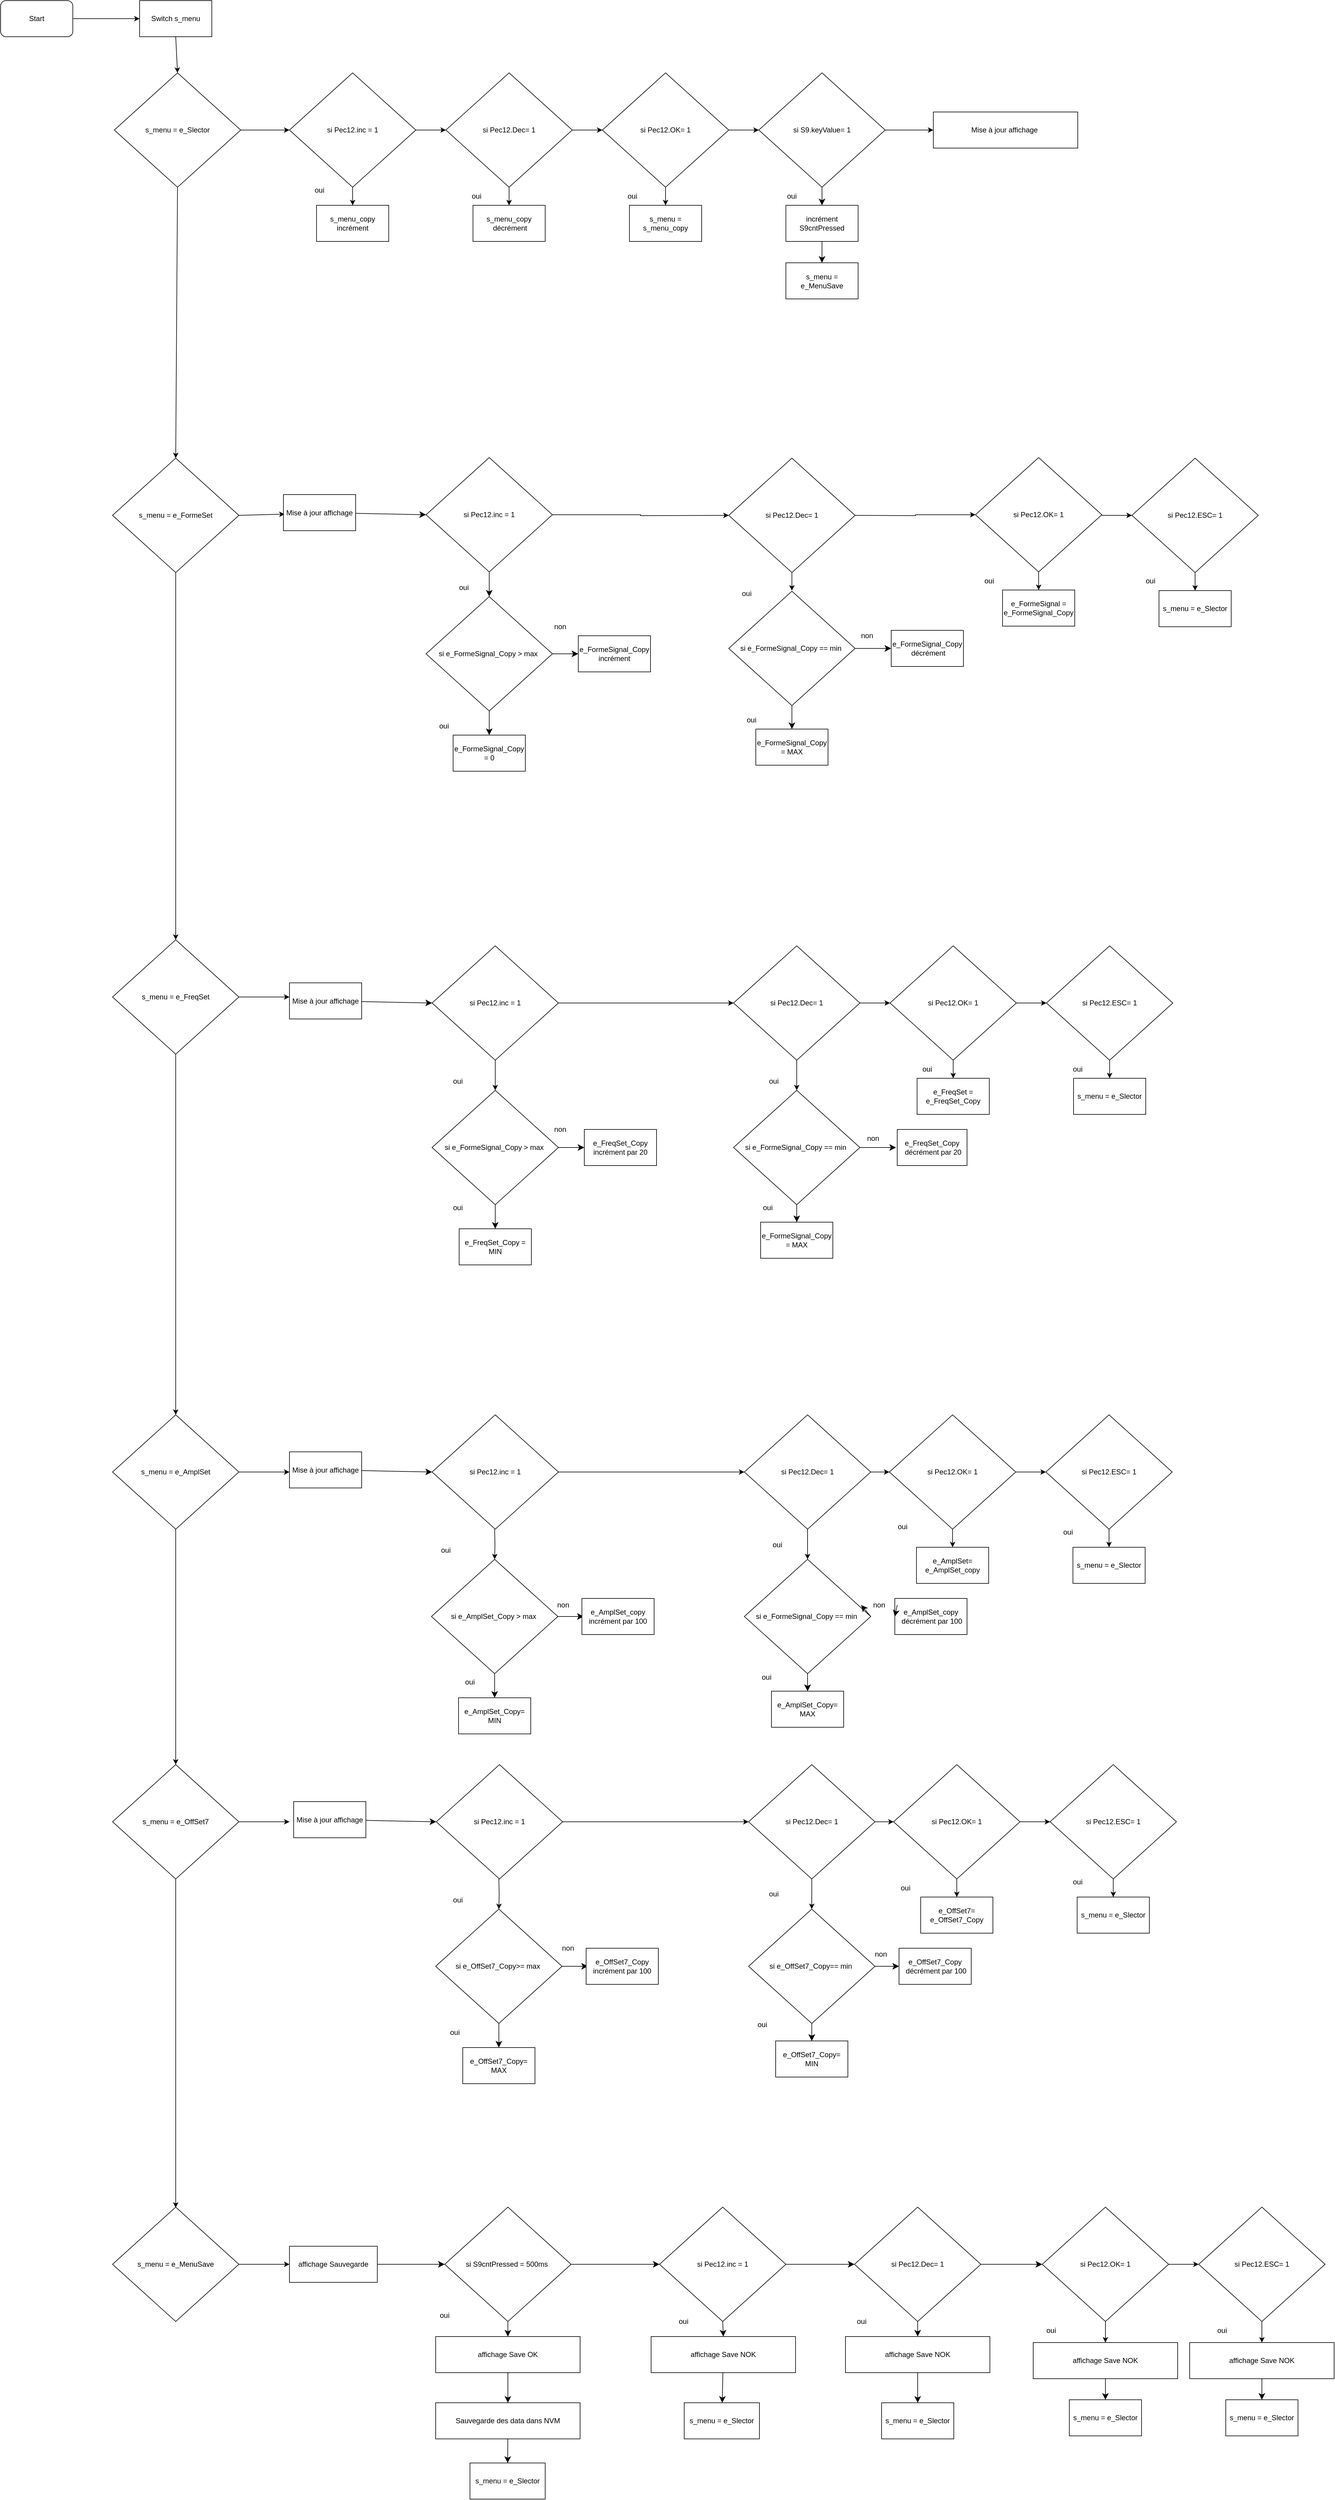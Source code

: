 <mxfile version="26.0.11">
  <diagram name="Page-1" id="lh4PYqW2Z1pioIHSP8xq">
    <mxGraphModel dx="4300" dy="2447" grid="1" gridSize="10" guides="1" tooltips="1" connect="1" arrows="1" fold="1" page="1" pageScale="1" pageWidth="827" pageHeight="1169" math="0" shadow="0">
      <root>
        <mxCell id="0" />
        <mxCell id="1" parent="0" />
        <mxCell id="ow5rzcQxI6N4TbthBqpr-7" value="s_menu = e_AmplSet" style="rhombus;whiteSpace=wrap;html=1;" parent="1" vertex="1">
          <mxGeometry x="306" y="2479" width="210" height="190" as="geometry" />
        </mxCell>
        <mxCell id="ow5rzcQxI6N4TbthBqpr-13" value="" style="endArrow=classic;html=1;rounded=0;entryX=0.5;entryY=0;entryDx=0;entryDy=0;exitX=0.5;exitY=1;exitDx=0;exitDy=0;" parent="1" source="ow5rzcQxI6N4TbthBqpr-7" edge="1" target="ow5rzcQxI6N4TbthBqpr-32">
          <mxGeometry width="50" height="50" relative="1" as="geometry">
            <mxPoint x="395" y="2670" as="sourcePoint" />
            <mxPoint x="411" y="2720" as="targetPoint" />
          </mxGeometry>
        </mxCell>
        <mxCell id="ow5rzcQxI6N4TbthBqpr-14" value="" style="endArrow=classic;html=1;rounded=0;exitX=1;exitY=0.5;exitDx=0;exitDy=0;entryX=0;entryY=0.5;entryDx=0;entryDy=0;" parent="1" source="ow5rzcQxI6N4TbthBqpr-7" edge="1">
          <mxGeometry width="50" height="50" relative="1" as="geometry">
            <mxPoint x="615" y="2530" as="sourcePoint" />
            <mxPoint x="600" y="2574" as="targetPoint" />
          </mxGeometry>
        </mxCell>
        <mxCell id="ow5rzcQxI6N4TbthBqpr-19" value="s_menu = e_FreqSet" style="rhombus;whiteSpace=wrap;html=1;" parent="1" vertex="1">
          <mxGeometry x="306" y="1690" width="210" height="190" as="geometry" />
        </mxCell>
        <mxCell id="ow5rzcQxI6N4TbthBqpr-20" value="" style="endArrow=classic;html=1;rounded=0;entryX=0.5;entryY=0;entryDx=0;entryDy=0;exitX=0.5;exitY=1;exitDx=0;exitDy=0;" parent="1" source="ow5rzcQxI6N4TbthBqpr-19" edge="1" target="ow5rzcQxI6N4TbthBqpr-7">
          <mxGeometry width="50" height="50" relative="1" as="geometry">
            <mxPoint x="395" y="1881" as="sourcePoint" />
            <mxPoint x="411" y="1931" as="targetPoint" />
          </mxGeometry>
        </mxCell>
        <mxCell id="ow5rzcQxI6N4TbthBqpr-21" value="" style="endArrow=classic;html=1;rounded=0;exitX=1;exitY=0.5;exitDx=0;exitDy=0;entryX=0;entryY=0.5;entryDx=0;entryDy=0;" parent="1" source="ow5rzcQxI6N4TbthBqpr-19" edge="1">
          <mxGeometry width="50" height="50" relative="1" as="geometry">
            <mxPoint x="615" y="1741" as="sourcePoint" />
            <mxPoint x="600" y="1785" as="targetPoint" />
          </mxGeometry>
        </mxCell>
        <mxCell id="ow5rzcQxI6N4TbthBqpr-22" value="s_menu = e_FormeSet" style="rhombus;whiteSpace=wrap;html=1;" parent="1" vertex="1">
          <mxGeometry x="306" y="890" width="210" height="190" as="geometry" />
        </mxCell>
        <mxCell id="ow5rzcQxI6N4TbthBqpr-23" value="" style="endArrow=classic;html=1;rounded=0;entryX=0.5;entryY=0;entryDx=0;entryDy=0;exitX=0.5;exitY=1;exitDx=0;exitDy=0;" parent="1" source="ow5rzcQxI6N4TbthBqpr-22" target="ow5rzcQxI6N4TbthBqpr-19" edge="1">
          <mxGeometry width="50" height="50" relative="1" as="geometry">
            <mxPoint x="387" y="1079" as="sourcePoint" />
            <mxPoint x="403" y="1129" as="targetPoint" />
          </mxGeometry>
        </mxCell>
        <mxCell id="ow5rzcQxI6N4TbthBqpr-24" value="" style="endArrow=classic;html=1;rounded=0;exitX=1;exitY=0.5;exitDx=0;exitDy=0;entryX=0;entryY=0.5;entryDx=0;entryDy=0;" parent="1" source="ow5rzcQxI6N4TbthBqpr-22" edge="1">
          <mxGeometry width="50" height="50" relative="1" as="geometry">
            <mxPoint x="607" y="939" as="sourcePoint" />
            <mxPoint x="592" y="983" as="targetPoint" />
          </mxGeometry>
        </mxCell>
        <mxCell id="ow5rzcQxI6N4TbthBqpr-25" value="s_menu = e_Slector" style="rhombus;whiteSpace=wrap;html=1;" parent="1" vertex="1">
          <mxGeometry x="309" y="250" width="210" height="190" as="geometry" />
        </mxCell>
        <mxCell id="ow5rzcQxI6N4TbthBqpr-26" value="" style="endArrow=classic;html=1;rounded=0;entryX=0.5;entryY=0;entryDx=0;entryDy=0;exitX=0.5;exitY=1;exitDx=0;exitDy=0;" parent="1" source="ow5rzcQxI6N4TbthBqpr-25" target="ow5rzcQxI6N4TbthBqpr-22" edge="1">
          <mxGeometry width="50" height="50" relative="1" as="geometry">
            <mxPoint x="390" y="451" as="sourcePoint" />
            <mxPoint x="406" y="501" as="targetPoint" />
          </mxGeometry>
        </mxCell>
        <mxCell id="ow5rzcQxI6N4TbthBqpr-27" value="" style="endArrow=classic;html=1;rounded=0;exitX=1;exitY=0.5;exitDx=0;exitDy=0;" parent="1" source="ow5rzcQxI6N4TbthBqpr-25" edge="1">
          <mxGeometry width="50" height="50" relative="1" as="geometry">
            <mxPoint x="610" y="311" as="sourcePoint" />
            <mxPoint x="600" y="345" as="targetPoint" />
          </mxGeometry>
        </mxCell>
        <mxCell id="ow5rzcQxI6N4TbthBqpr-28" value="Start" style="rounded=1;whiteSpace=wrap;html=1;" parent="1" vertex="1">
          <mxGeometry x="120" y="130" width="120" height="60" as="geometry" />
        </mxCell>
        <mxCell id="ow5rzcQxI6N4TbthBqpr-29" value="Switch s_menu" style="rounded=0;whiteSpace=wrap;html=1;" parent="1" vertex="1">
          <mxGeometry x="351" y="130" width="120" height="60" as="geometry" />
        </mxCell>
        <mxCell id="ow5rzcQxI6N4TbthBqpr-30" value="" style="endArrow=classic;html=1;rounded=0;exitX=1;exitY=0.5;exitDx=0;exitDy=0;entryX=0;entryY=0.5;entryDx=0;entryDy=0;" parent="1" source="ow5rzcQxI6N4TbthBqpr-28" target="ow5rzcQxI6N4TbthBqpr-29" edge="1">
          <mxGeometry width="50" height="50" relative="1" as="geometry">
            <mxPoint x="470" y="340" as="sourcePoint" />
            <mxPoint x="520" y="290" as="targetPoint" />
          </mxGeometry>
        </mxCell>
        <mxCell id="ow5rzcQxI6N4TbthBqpr-31" value="" style="endArrow=classic;html=1;rounded=0;exitX=0.5;exitY=1;exitDx=0;exitDy=0;entryX=0.5;entryY=0;entryDx=0;entryDy=0;" parent="1" source="ow5rzcQxI6N4TbthBqpr-29" target="ow5rzcQxI6N4TbthBqpr-25" edge="1">
          <mxGeometry width="50" height="50" relative="1" as="geometry">
            <mxPoint x="240" y="170" as="sourcePoint" />
            <mxPoint x="351" y="170" as="targetPoint" />
          </mxGeometry>
        </mxCell>
        <mxCell id="ow5rzcQxI6N4TbthBqpr-32" value="&lt;br&gt;&lt;span style=&quot;color: rgb(0, 0, 0); font-family: Helvetica; font-size: 12px; font-style: normal; font-variant-ligatures: normal; font-variant-caps: normal; font-weight: 400; letter-spacing: normal; orphans: 2; text-align: center; text-indent: 0px; text-transform: none; widows: 2; word-spacing: 0px; -webkit-text-stroke-width: 0px; white-space: normal; background-color: rgb(251, 251, 251); text-decoration-thickness: initial; text-decoration-style: initial; text-decoration-color: initial; float: none; display: inline !important;&quot;&gt;s_menu = e_OffSet7&lt;/span&gt;&lt;div&gt;&lt;br&gt;&lt;/div&gt;" style="rhombus;whiteSpace=wrap;html=1;" parent="1" vertex="1">
          <mxGeometry x="306" y="3060" width="210" height="190" as="geometry" />
        </mxCell>
        <mxCell id="ow5rzcQxI6N4TbthBqpr-33" value="" style="endArrow=classic;html=1;rounded=0;entryX=0.5;entryY=0;entryDx=0;entryDy=0;exitX=0.5;exitY=1;exitDx=0;exitDy=0;" parent="1" source="ow5rzcQxI6N4TbthBqpr-32" edge="1">
          <mxGeometry width="50" height="50" relative="1" as="geometry">
            <mxPoint x="411" y="3745" as="sourcePoint" />
            <mxPoint x="411" y="3796" as="targetPoint" />
          </mxGeometry>
        </mxCell>
        <mxCell id="ow5rzcQxI6N4TbthBqpr-34" value="" style="endArrow=classic;html=1;rounded=0;exitX=1;exitY=0.5;exitDx=0;exitDy=0;entryX=0;entryY=0.5;entryDx=0;entryDy=0;" parent="1" source="ow5rzcQxI6N4TbthBqpr-32" edge="1">
          <mxGeometry width="50" height="50" relative="1" as="geometry">
            <mxPoint x="615" y="3111" as="sourcePoint" />
            <mxPoint x="600" y="3155" as="targetPoint" />
          </mxGeometry>
        </mxCell>
        <mxCell id="ow5rzcQxI6N4TbthBqpr-43" style="edgeStyle=orthogonalEdgeStyle;rounded=0;orthogonalLoop=1;jettySize=auto;html=1;exitX=0.5;exitY=1;exitDx=0;exitDy=0;" parent="1" source="ow5rzcQxI6N4TbthBqpr-42" target="ow5rzcQxI6N4TbthBqpr-44" edge="1">
          <mxGeometry relative="1" as="geometry">
            <mxPoint x="705" y="470" as="targetPoint" />
          </mxGeometry>
        </mxCell>
        <mxCell id="ow5rzcQxI6N4TbthBqpr-45" style="edgeStyle=orthogonalEdgeStyle;rounded=0;orthogonalLoop=1;jettySize=auto;html=1;" parent="1" source="ow5rzcQxI6N4TbthBqpr-42" edge="1">
          <mxGeometry relative="1" as="geometry">
            <mxPoint x="860" y="345" as="targetPoint" />
          </mxGeometry>
        </mxCell>
        <mxCell id="ow5rzcQxI6N4TbthBqpr-42" value="si Pec12.inc = 1" style="rhombus;whiteSpace=wrap;html=1;" parent="1" vertex="1">
          <mxGeometry x="600" y="250" width="210" height="190" as="geometry" />
        </mxCell>
        <mxCell id="ow5rzcQxI6N4TbthBqpr-44" value="s_menu_copy incrément" style="rounded=0;whiteSpace=wrap;html=1;" parent="1" vertex="1">
          <mxGeometry x="645" y="470" width="120" height="60" as="geometry" />
        </mxCell>
        <mxCell id="ow5rzcQxI6N4TbthBqpr-46" value="si Pec12.Dec= 1" style="rhombus;whiteSpace=wrap;html=1;" parent="1" vertex="1">
          <mxGeometry x="860" y="250" width="210" height="190" as="geometry" />
        </mxCell>
        <mxCell id="ow5rzcQxI6N4TbthBqpr-47" value="s_menu_copy&lt;br&gt;&amp;nbsp;décrément" style="rounded=0;whiteSpace=wrap;html=1;" parent="1" vertex="1">
          <mxGeometry x="905" y="470" width="120" height="60" as="geometry" />
        </mxCell>
        <mxCell id="ow5rzcQxI6N4TbthBqpr-48" style="edgeStyle=orthogonalEdgeStyle;rounded=0;orthogonalLoop=1;jettySize=auto;html=1;" parent="1" edge="1">
          <mxGeometry relative="1" as="geometry">
            <mxPoint x="1120" y="345" as="targetPoint" />
            <mxPoint x="1070" y="345" as="sourcePoint" />
          </mxGeometry>
        </mxCell>
        <mxCell id="ow5rzcQxI6N4TbthBqpr-49" value="si&amp;nbsp;Pec12.OK= 1" style="rhombus;whiteSpace=wrap;html=1;" parent="1" vertex="1">
          <mxGeometry x="1120" y="250" width="210" height="190" as="geometry" />
        </mxCell>
        <mxCell id="ow5rzcQxI6N4TbthBqpr-50" value="s_menu = s_menu_copy" style="rounded=0;whiteSpace=wrap;html=1;" parent="1" vertex="1">
          <mxGeometry x="1165" y="470" width="120" height="60" as="geometry" />
        </mxCell>
        <mxCell id="ow5rzcQxI6N4TbthBqpr-51" value="" style="endArrow=classic;html=1;rounded=0;exitX=0.5;exitY=1;exitDx=0;exitDy=0;entryX=0.5;entryY=0;entryDx=0;entryDy=0;" parent="1" source="ow5rzcQxI6N4TbthBqpr-46" target="ow5rzcQxI6N4TbthBqpr-47" edge="1">
          <mxGeometry width="50" height="50" relative="1" as="geometry">
            <mxPoint x="1170" y="510" as="sourcePoint" />
            <mxPoint x="1220" y="460" as="targetPoint" />
          </mxGeometry>
        </mxCell>
        <mxCell id="ow5rzcQxI6N4TbthBqpr-52" value="" style="endArrow=classic;html=1;rounded=0;exitX=0.5;exitY=1;exitDx=0;exitDy=0;entryX=0.5;entryY=0;entryDx=0;entryDy=0;" parent="1" source="ow5rzcQxI6N4TbthBqpr-49" target="ow5rzcQxI6N4TbthBqpr-50" edge="1">
          <mxGeometry width="50" height="50" relative="1" as="geometry">
            <mxPoint x="1170" y="510" as="sourcePoint" />
            <mxPoint x="1220" y="460" as="targetPoint" />
          </mxGeometry>
        </mxCell>
        <mxCell id="ow5rzcQxI6N4TbthBqpr-57" style="edgeStyle=orthogonalEdgeStyle;rounded=0;orthogonalLoop=1;jettySize=auto;html=1;exitX=1;exitY=0.5;exitDx=0;exitDy=0;" parent="1" source="ow5rzcQxI6N4TbthBqpr-54" edge="1">
          <mxGeometry relative="1" as="geometry">
            <mxPoint x="1670" y="345" as="targetPoint" />
          </mxGeometry>
        </mxCell>
        <mxCell id="ow5rzcQxI6N4TbthBqpr-54" value="si&amp;nbsp;S9.keyValue= 1" style="rhombus;whiteSpace=wrap;html=1;" parent="1" vertex="1">
          <mxGeometry x="1380" y="250" width="210" height="190" as="geometry" />
        </mxCell>
        <mxCell id="ow5rzcQxI6N4TbthBqpr-56" value="" style="endArrow=classic;html=1;rounded=0;exitX=1;exitY=0.5;exitDx=0;exitDy=0;entryX=0;entryY=0.5;entryDx=0;entryDy=0;" parent="1" source="ow5rzcQxI6N4TbthBqpr-49" target="ow5rzcQxI6N4TbthBqpr-54" edge="1">
          <mxGeometry width="50" height="50" relative="1" as="geometry">
            <mxPoint x="1330" y="500" as="sourcePoint" />
            <mxPoint x="1380" y="450" as="targetPoint" />
          </mxGeometry>
        </mxCell>
        <mxCell id="ow5rzcQxI6N4TbthBqpr-59" value="Mise à jour affichage&amp;nbsp;" style="rounded=0;whiteSpace=wrap;html=1;" parent="1" vertex="1">
          <mxGeometry x="1670" y="315" width="240" height="60" as="geometry" />
        </mxCell>
        <mxCell id="ow5rzcQxI6N4TbthBqpr-60" value="incrément S9cntPressed" style="rounded=0;whiteSpace=wrap;html=1;" parent="1" vertex="1">
          <mxGeometry x="1425" y="470" width="120" height="60" as="geometry" />
        </mxCell>
        <mxCell id="XoREdaPtWnGIuF7Jhx0u-171" value="" style="edgeStyle=none;curved=1;rounded=0;orthogonalLoop=1;jettySize=auto;html=1;fontSize=12;startSize=8;endSize=8;" edge="1" parent="1" source="ow5rzcQxI6N4TbthBqpr-62" target="ow5rzcQxI6N4TbthBqpr-63">
          <mxGeometry relative="1" as="geometry" />
        </mxCell>
        <mxCell id="ow5rzcQxI6N4TbthBqpr-62" value="affichage Save OK" style="rounded=0;whiteSpace=wrap;html=1;" parent="1" vertex="1">
          <mxGeometry x="843" y="4010" width="240" height="60" as="geometry" />
        </mxCell>
        <mxCell id="XoREdaPtWnGIuF7Jhx0u-172" value="" style="edgeStyle=none;curved=1;rounded=0;orthogonalLoop=1;jettySize=auto;html=1;fontSize=12;startSize=8;endSize=8;" edge="1" parent="1" source="ow5rzcQxI6N4TbthBqpr-63" target="XoREdaPtWnGIuF7Jhx0u-158">
          <mxGeometry relative="1" as="geometry" />
        </mxCell>
        <mxCell id="ow5rzcQxI6N4TbthBqpr-63" value="Sauvegarde des data dans NVM" style="rounded=0;whiteSpace=wrap;html=1;" parent="1" vertex="1">
          <mxGeometry x="843" y="4120" width="240" height="60" as="geometry" />
        </mxCell>
        <mxCell id="ow5rzcQxI6N4TbthBqpr-65" value="affichage Sauvegarde" style="rounded=0;whiteSpace=wrap;html=1;" parent="1" vertex="1">
          <mxGeometry x="600" y="3860" width="146" height="60" as="geometry" />
        </mxCell>
        <mxCell id="ow5rzcQxI6N4TbthBqpr-66" value="s_menu = e_MenuSave" style="rounded=0;whiteSpace=wrap;html=1;" parent="1" vertex="1">
          <mxGeometry x="1425" y="565.5" width="120" height="60" as="geometry" />
        </mxCell>
        <mxCell id="ow5rzcQxI6N4TbthBqpr-67" value="&lt;br&gt;&lt;span style=&quot;color: rgb(0, 0, 0); font-family: Helvetica; font-size: 12px; font-style: normal; font-variant-ligatures: normal; font-variant-caps: normal; font-weight: 400; letter-spacing: normal; orphans: 2; text-align: center; text-indent: 0px; text-transform: none; widows: 2; word-spacing: 0px; -webkit-text-stroke-width: 0px; white-space: normal; background-color: rgb(251, 251, 251); text-decoration-thickness: initial; text-decoration-style: initial; text-decoration-color: initial; float: none; display: inline !important;&quot;&gt;s_menu = e_MenuSave&lt;/span&gt;&lt;div&gt;&lt;br&gt;&lt;/div&gt;" style="rhombus;whiteSpace=wrap;html=1;" parent="1" vertex="1">
          <mxGeometry x="306" y="3795" width="210" height="190" as="geometry" />
        </mxCell>
        <mxCell id="ow5rzcQxI6N4TbthBqpr-69" value="" style="endArrow=classic;html=1;rounded=0;exitX=1;exitY=0.5;exitDx=0;exitDy=0;entryX=0;entryY=0.5;entryDx=0;entryDy=0;" parent="1" source="ow5rzcQxI6N4TbthBqpr-67" edge="1">
          <mxGeometry width="50" height="50" relative="1" as="geometry">
            <mxPoint x="615" y="3846" as="sourcePoint" />
            <mxPoint x="600" y="3890" as="targetPoint" />
          </mxGeometry>
        </mxCell>
        <mxCell id="XoREdaPtWnGIuF7Jhx0u-1" style="edgeStyle=none;curved=1;rounded=0;orthogonalLoop=1;jettySize=auto;html=1;entryX=0;entryY=0.5;entryDx=0;entryDy=0;fontSize=12;startSize=8;endSize=8;" edge="1" parent="1" source="ow5rzcQxI6N4TbthBqpr-83" target="ow5rzcQxI6N4TbthBqpr-89">
          <mxGeometry relative="1" as="geometry" />
        </mxCell>
        <mxCell id="ow5rzcQxI6N4TbthBqpr-83" value="Mise à jour affichage" style="rounded=0;whiteSpace=wrap;html=1;" parent="1" vertex="1">
          <mxGeometry x="590" y="950.5" width="120" height="60" as="geometry" />
        </mxCell>
        <mxCell id="ow5rzcQxI6N4TbthBqpr-88" style="edgeStyle=orthogonalEdgeStyle;rounded=0;orthogonalLoop=1;jettySize=auto;html=1;exitX=1;exitY=0.5;exitDx=0;exitDy=0;" parent="1" source="ow5rzcQxI6N4TbthBqpr-89" edge="1">
          <mxGeometry relative="1" as="geometry">
            <mxPoint x="1330" y="985" as="targetPoint" />
            <mxPoint x="1280" y="985" as="sourcePoint" />
          </mxGeometry>
        </mxCell>
        <mxCell id="ow5rzcQxI6N4TbthBqpr-89" value="si Pec12.inc = 1" style="rhombus;whiteSpace=wrap;html=1;" parent="1" vertex="1">
          <mxGeometry x="827" y="889" width="210" height="190" as="geometry" />
        </mxCell>
        <mxCell id="ow5rzcQxI6N4TbthBqpr-91" value="e_FormeSignal_Copy incrément" style="rounded=0;whiteSpace=wrap;html=1;" parent="1" vertex="1">
          <mxGeometry x="1080" y="1185" width="120" height="60" as="geometry" />
        </mxCell>
        <mxCell id="ow5rzcQxI6N4TbthBqpr-92" value="si Pec12.Dec= 1" style="rhombus;whiteSpace=wrap;html=1;" parent="1" vertex="1">
          <mxGeometry x="1330" y="890" width="210" height="190" as="geometry" />
        </mxCell>
        <mxCell id="ow5rzcQxI6N4TbthBqpr-94" style="edgeStyle=orthogonalEdgeStyle;rounded=0;orthogonalLoop=1;jettySize=auto;html=1;entryX=0;entryY=0.5;entryDx=0;entryDy=0;" parent="1" edge="1" target="ow5rzcQxI6N4TbthBqpr-95">
          <mxGeometry relative="1" as="geometry">
            <mxPoint x="1590" y="985" as="targetPoint" />
            <mxPoint x="1540" y="985" as="sourcePoint" />
          </mxGeometry>
        </mxCell>
        <mxCell id="ow5rzcQxI6N4TbthBqpr-95" value="si&amp;nbsp;Pec12.OK= 1" style="rhombus;whiteSpace=wrap;html=1;" parent="1" vertex="1">
          <mxGeometry x="1740" y="889" width="210" height="190" as="geometry" />
        </mxCell>
        <mxCell id="ow5rzcQxI6N4TbthBqpr-96" value="e_FormeSignal = e_FormeSignal_Copy" style="rounded=0;whiteSpace=wrap;html=1;" parent="1" vertex="1">
          <mxGeometry x="1785" y="1109" width="120" height="60" as="geometry" />
        </mxCell>
        <mxCell id="ow5rzcQxI6N4TbthBqpr-97" value="" style="endArrow=classic;html=1;rounded=0;exitX=0.5;exitY=1;exitDx=0;exitDy=0;entryX=0.5;entryY=0;entryDx=0;entryDy=0;" parent="1" source="ow5rzcQxI6N4TbthBqpr-92" edge="1">
          <mxGeometry width="50" height="50" relative="1" as="geometry">
            <mxPoint x="1640" y="1150" as="sourcePoint" />
            <mxPoint x="1435" y="1110" as="targetPoint" />
          </mxGeometry>
        </mxCell>
        <mxCell id="ow5rzcQxI6N4TbthBqpr-98" value="" style="endArrow=classic;html=1;rounded=0;exitX=0.5;exitY=1;exitDx=0;exitDy=0;entryX=0.5;entryY=0;entryDx=0;entryDy=0;" parent="1" source="ow5rzcQxI6N4TbthBqpr-95" target="ow5rzcQxI6N4TbthBqpr-96" edge="1">
          <mxGeometry width="50" height="50" relative="1" as="geometry">
            <mxPoint x="1790" y="1149" as="sourcePoint" />
            <mxPoint x="1840" y="1099" as="targetPoint" />
          </mxGeometry>
        </mxCell>
        <mxCell id="XoREdaPtWnGIuF7Jhx0u-3" style="edgeStyle=none;curved=1;rounded=0;orthogonalLoop=1;jettySize=auto;html=1;entryX=0;entryY=0.5;entryDx=0;entryDy=0;fontSize=12;startSize=8;endSize=8;" edge="1" parent="1" source="XoREdaPtWnGIuF7Jhx0u-4" target="XoREdaPtWnGIuF7Jhx0u-7">
          <mxGeometry relative="1" as="geometry" />
        </mxCell>
        <mxCell id="XoREdaPtWnGIuF7Jhx0u-4" value="Mise à jour affichage" style="rounded=0;whiteSpace=wrap;html=1;" vertex="1" parent="1">
          <mxGeometry x="600" y="1761.5" width="120" height="60" as="geometry" />
        </mxCell>
        <mxCell id="XoREdaPtWnGIuF7Jhx0u-5" style="edgeStyle=orthogonalEdgeStyle;rounded=0;orthogonalLoop=1;jettySize=auto;html=1;exitX=0.5;exitY=1;exitDx=0;exitDy=0;entryX=0.5;entryY=0;entryDx=0;entryDy=0;" edge="1" parent="1" source="XoREdaPtWnGIuF7Jhx0u-7" target="XoREdaPtWnGIuF7Jhx0u-69">
          <mxGeometry relative="1" as="geometry">
            <mxPoint x="942" y="1920" as="targetPoint" />
          </mxGeometry>
        </mxCell>
        <mxCell id="XoREdaPtWnGIuF7Jhx0u-6" style="edgeStyle=orthogonalEdgeStyle;rounded=0;orthogonalLoop=1;jettySize=auto;html=1;entryX=0;entryY=0.5;entryDx=0;entryDy=0;" edge="1" parent="1" source="XoREdaPtWnGIuF7Jhx0u-7" target="XoREdaPtWnGIuF7Jhx0u-10">
          <mxGeometry relative="1" as="geometry">
            <mxPoint x="1097" y="1795" as="targetPoint" />
          </mxGeometry>
        </mxCell>
        <mxCell id="XoREdaPtWnGIuF7Jhx0u-7" value="si Pec12.inc = 1" style="rhombus;whiteSpace=wrap;html=1;" vertex="1" parent="1">
          <mxGeometry x="837" y="1700" width="210" height="190" as="geometry" />
        </mxCell>
        <mxCell id="XoREdaPtWnGIuF7Jhx0u-10" value="si Pec12.Dec= 1" style="rhombus;whiteSpace=wrap;html=1;" vertex="1" parent="1">
          <mxGeometry x="1338" y="1700" width="210" height="190" as="geometry" />
        </mxCell>
        <mxCell id="XoREdaPtWnGIuF7Jhx0u-12" style="edgeStyle=orthogonalEdgeStyle;rounded=0;orthogonalLoop=1;jettySize=auto;html=1;" edge="1" parent="1">
          <mxGeometry relative="1" as="geometry">
            <mxPoint x="1598" y="1795" as="targetPoint" />
            <mxPoint x="1548" y="1795" as="sourcePoint" />
          </mxGeometry>
        </mxCell>
        <mxCell id="XoREdaPtWnGIuF7Jhx0u-13" value="si&amp;nbsp;Pec12.OK= 1" style="rhombus;whiteSpace=wrap;html=1;" vertex="1" parent="1">
          <mxGeometry x="1598" y="1700" width="210" height="190" as="geometry" />
        </mxCell>
        <mxCell id="XoREdaPtWnGIuF7Jhx0u-14" value="e_FreqSet&amp;nbsp;= e_FreqSet_Copy" style="rounded=0;whiteSpace=wrap;html=1;" vertex="1" parent="1">
          <mxGeometry x="1643" y="1920" width="120" height="60" as="geometry" />
        </mxCell>
        <mxCell id="XoREdaPtWnGIuF7Jhx0u-15" value="" style="endArrow=classic;html=1;rounded=0;exitX=0.5;exitY=1;exitDx=0;exitDy=0;entryX=0.5;entryY=0;entryDx=0;entryDy=0;" edge="1" parent="1" source="XoREdaPtWnGIuF7Jhx0u-10" target="XoREdaPtWnGIuF7Jhx0u-72">
          <mxGeometry width="50" height="50" relative="1" as="geometry">
            <mxPoint x="1648" y="1960" as="sourcePoint" />
            <mxPoint x="1443" y="1930" as="targetPoint" />
          </mxGeometry>
        </mxCell>
        <mxCell id="XoREdaPtWnGIuF7Jhx0u-16" value="" style="endArrow=classic;html=1;rounded=0;exitX=0.5;exitY=1;exitDx=0;exitDy=0;entryX=0.5;entryY=0;entryDx=0;entryDy=0;" edge="1" parent="1" source="XoREdaPtWnGIuF7Jhx0u-13" target="XoREdaPtWnGIuF7Jhx0u-14">
          <mxGeometry width="50" height="50" relative="1" as="geometry">
            <mxPoint x="1648" y="1960" as="sourcePoint" />
            <mxPoint x="1698" y="1910" as="targetPoint" />
          </mxGeometry>
        </mxCell>
        <mxCell id="XoREdaPtWnGIuF7Jhx0u-17" value="" style="endArrow=classic;html=1;rounded=0;fontSize=12;startSize=8;endSize=8;curved=1;exitX=0.5;exitY=1;exitDx=0;exitDy=0;entryX=0.5;entryY=0;entryDx=0;entryDy=0;" edge="1" parent="1" source="ow5rzcQxI6N4TbthBqpr-54" target="ow5rzcQxI6N4TbthBqpr-60">
          <mxGeometry width="50" height="50" relative="1" as="geometry">
            <mxPoint x="1510" y="770" as="sourcePoint" />
            <mxPoint x="1560" y="720" as="targetPoint" />
          </mxGeometry>
        </mxCell>
        <mxCell id="XoREdaPtWnGIuF7Jhx0u-19" value="" style="endArrow=classic;html=1;rounded=0;fontSize=12;startSize=8;endSize=8;curved=1;exitX=0.5;exitY=1;exitDx=0;exitDy=0;entryX=0.5;entryY=0;entryDx=0;entryDy=0;" edge="1" parent="1" target="ow5rzcQxI6N4TbthBqpr-66">
          <mxGeometry width="50" height="50" relative="1" as="geometry">
            <mxPoint x="1485" y="530" as="sourcePoint" />
            <mxPoint x="1560" y="495.5" as="targetPoint" />
          </mxGeometry>
        </mxCell>
        <mxCell id="XoREdaPtWnGIuF7Jhx0u-25" style="edgeStyle=orthogonalEdgeStyle;rounded=0;orthogonalLoop=1;jettySize=auto;html=1;" edge="1" parent="1">
          <mxGeometry relative="1" as="geometry">
            <mxPoint x="2000" y="985" as="targetPoint" />
            <mxPoint x="1950" y="985" as="sourcePoint" />
          </mxGeometry>
        </mxCell>
        <mxCell id="XoREdaPtWnGIuF7Jhx0u-26" value="si&amp;nbsp;Pec12.ESC= 1" style="rhombus;whiteSpace=wrap;html=1;" vertex="1" parent="1">
          <mxGeometry x="2000" y="890" width="210" height="190" as="geometry" />
        </mxCell>
        <mxCell id="XoREdaPtWnGIuF7Jhx0u-27" value="s_menu = e_Slector" style="rounded=0;whiteSpace=wrap;html=1;" vertex="1" parent="1">
          <mxGeometry x="2045" y="1110" width="120" height="60" as="geometry" />
        </mxCell>
        <mxCell id="XoREdaPtWnGIuF7Jhx0u-28" value="" style="endArrow=classic;html=1;rounded=0;exitX=0.5;exitY=1;exitDx=0;exitDy=0;entryX=0.5;entryY=0;entryDx=0;entryDy=0;" edge="1" parent="1" source="XoREdaPtWnGIuF7Jhx0u-26" target="XoREdaPtWnGIuF7Jhx0u-27">
          <mxGeometry width="50" height="50" relative="1" as="geometry">
            <mxPoint x="2050" y="1150" as="sourcePoint" />
            <mxPoint x="2100" y="1100" as="targetPoint" />
          </mxGeometry>
        </mxCell>
        <mxCell id="XoREdaPtWnGIuF7Jhx0u-33" style="edgeStyle=orthogonalEdgeStyle;rounded=0;orthogonalLoop=1;jettySize=auto;html=1;" edge="1" parent="1">
          <mxGeometry relative="1" as="geometry">
            <mxPoint x="1858" y="1795" as="targetPoint" />
            <mxPoint x="1808" y="1795" as="sourcePoint" />
          </mxGeometry>
        </mxCell>
        <mxCell id="XoREdaPtWnGIuF7Jhx0u-34" value="si&amp;nbsp;Pec12.ESC= 1" style="rhombus;whiteSpace=wrap;html=1;" vertex="1" parent="1">
          <mxGeometry x="1858" y="1700" width="210" height="190" as="geometry" />
        </mxCell>
        <mxCell id="XoREdaPtWnGIuF7Jhx0u-35" value="s_menu = e_Slector" style="rounded=0;whiteSpace=wrap;html=1;" vertex="1" parent="1">
          <mxGeometry x="1903" y="1920" width="120" height="60" as="geometry" />
        </mxCell>
        <mxCell id="XoREdaPtWnGIuF7Jhx0u-36" value="" style="endArrow=classic;html=1;rounded=0;exitX=0.5;exitY=1;exitDx=0;exitDy=0;entryX=0.5;entryY=0;entryDx=0;entryDy=0;" edge="1" parent="1" source="XoREdaPtWnGIuF7Jhx0u-34" target="XoREdaPtWnGIuF7Jhx0u-35">
          <mxGeometry width="50" height="50" relative="1" as="geometry">
            <mxPoint x="1908" y="1960" as="sourcePoint" />
            <mxPoint x="1958" y="1910" as="targetPoint" />
          </mxGeometry>
        </mxCell>
        <mxCell id="XoREdaPtWnGIuF7Jhx0u-37" style="edgeStyle=none;curved=1;rounded=0;orthogonalLoop=1;jettySize=auto;html=1;entryX=0;entryY=0.5;entryDx=0;entryDy=0;fontSize=12;startSize=8;endSize=8;" edge="1" parent="1" source="XoREdaPtWnGIuF7Jhx0u-38" target="XoREdaPtWnGIuF7Jhx0u-41">
          <mxGeometry relative="1" as="geometry" />
        </mxCell>
        <mxCell id="XoREdaPtWnGIuF7Jhx0u-38" value="Mise à jour affichage" style="rounded=0;whiteSpace=wrap;html=1;" vertex="1" parent="1">
          <mxGeometry x="600" y="2540.5" width="120" height="60" as="geometry" />
        </mxCell>
        <mxCell id="XoREdaPtWnGIuF7Jhx0u-40" style="edgeStyle=orthogonalEdgeStyle;rounded=0;orthogonalLoop=1;jettySize=auto;html=1;entryX=0;entryY=0.5;entryDx=0;entryDy=0;" edge="1" parent="1" source="XoREdaPtWnGIuF7Jhx0u-41" target="XoREdaPtWnGIuF7Jhx0u-44">
          <mxGeometry relative="1" as="geometry">
            <mxPoint x="1097" y="2574" as="targetPoint" />
          </mxGeometry>
        </mxCell>
        <mxCell id="XoREdaPtWnGIuF7Jhx0u-41" value="si Pec12.inc = 1" style="rhombus;whiteSpace=wrap;html=1;" vertex="1" parent="1">
          <mxGeometry x="837" y="2479" width="210" height="190" as="geometry" />
        </mxCell>
        <mxCell id="XoREdaPtWnGIuF7Jhx0u-44" value="si Pec12.Dec= 1" style="rhombus;whiteSpace=wrap;html=1;" vertex="1" parent="1">
          <mxGeometry x="1356" y="2479" width="210" height="190" as="geometry" />
        </mxCell>
        <mxCell id="XoREdaPtWnGIuF7Jhx0u-46" style="edgeStyle=orthogonalEdgeStyle;rounded=0;orthogonalLoop=1;jettySize=auto;html=1;" edge="1" parent="1">
          <mxGeometry relative="1" as="geometry">
            <mxPoint x="1597" y="2574" as="targetPoint" />
            <mxPoint x="1566" y="2574" as="sourcePoint" />
          </mxGeometry>
        </mxCell>
        <mxCell id="XoREdaPtWnGIuF7Jhx0u-47" value="si&amp;nbsp;Pec12.OK= 1" style="rhombus;whiteSpace=wrap;html=1;" vertex="1" parent="1">
          <mxGeometry x="1597" y="2479" width="210" height="190" as="geometry" />
        </mxCell>
        <mxCell id="XoREdaPtWnGIuF7Jhx0u-48" value="e_AmplSet= e_AmplSet_copy" style="rounded=0;whiteSpace=wrap;html=1;" vertex="1" parent="1">
          <mxGeometry x="1642" y="2699" width="120" height="60" as="geometry" />
        </mxCell>
        <mxCell id="XoREdaPtWnGIuF7Jhx0u-50" value="" style="endArrow=classic;html=1;rounded=0;exitX=0.5;exitY=1;exitDx=0;exitDy=0;entryX=0.5;entryY=0;entryDx=0;entryDy=0;" edge="1" parent="1" source="XoREdaPtWnGIuF7Jhx0u-47" target="XoREdaPtWnGIuF7Jhx0u-48">
          <mxGeometry width="50" height="50" relative="1" as="geometry">
            <mxPoint x="1647" y="2739" as="sourcePoint" />
            <mxPoint x="1697" y="2689" as="targetPoint" />
          </mxGeometry>
        </mxCell>
        <mxCell id="XoREdaPtWnGIuF7Jhx0u-51" style="edgeStyle=orthogonalEdgeStyle;rounded=0;orthogonalLoop=1;jettySize=auto;html=1;" edge="1" parent="1">
          <mxGeometry relative="1" as="geometry">
            <mxPoint x="1857" y="2574" as="targetPoint" />
            <mxPoint x="1807" y="2574" as="sourcePoint" />
          </mxGeometry>
        </mxCell>
        <mxCell id="XoREdaPtWnGIuF7Jhx0u-52" value="si&amp;nbsp;Pec12.ESC= 1" style="rhombus;whiteSpace=wrap;html=1;" vertex="1" parent="1">
          <mxGeometry x="1857" y="2479" width="210" height="190" as="geometry" />
        </mxCell>
        <mxCell id="XoREdaPtWnGIuF7Jhx0u-53" value="s_menu = e_Slector" style="rounded=0;whiteSpace=wrap;html=1;" vertex="1" parent="1">
          <mxGeometry x="1902" y="2699" width="120" height="60" as="geometry" />
        </mxCell>
        <mxCell id="XoREdaPtWnGIuF7Jhx0u-54" value="" style="endArrow=classic;html=1;rounded=0;exitX=0.5;exitY=1;exitDx=0;exitDy=0;entryX=0.5;entryY=0;entryDx=0;entryDy=0;" edge="1" parent="1" source="XoREdaPtWnGIuF7Jhx0u-52" target="XoREdaPtWnGIuF7Jhx0u-53">
          <mxGeometry width="50" height="50" relative="1" as="geometry">
            <mxPoint x="1907" y="2739" as="sourcePoint" />
            <mxPoint x="1957" y="2689" as="targetPoint" />
          </mxGeometry>
        </mxCell>
        <mxCell id="XoREdaPtWnGIuF7Jhx0u-56" value="si e_FormeSignal_Copy&amp;nbsp;&amp;gt; max&amp;nbsp;" style="rhombus;whiteSpace=wrap;html=1;" vertex="1" parent="1">
          <mxGeometry x="827" y="1120" width="210" height="190" as="geometry" />
        </mxCell>
        <mxCell id="XoREdaPtWnGIuF7Jhx0u-57" value="e_FormeSignal_Copy = 0" style="rounded=0;whiteSpace=wrap;html=1;" vertex="1" parent="1">
          <mxGeometry x="872" y="1350" width="120" height="60" as="geometry" />
        </mxCell>
        <mxCell id="XoREdaPtWnGIuF7Jhx0u-60" value="e_FormeSignal_Copy&lt;br&gt;&amp;nbsp;décrément" style="rounded=0;whiteSpace=wrap;html=1;" vertex="1" parent="1">
          <mxGeometry x="1600" y="1176" width="120" height="60" as="geometry" />
        </mxCell>
        <mxCell id="XoREdaPtWnGIuF7Jhx0u-61" value="si e_FormeSignal_Copy == min&amp;nbsp;" style="rhombus;whiteSpace=wrap;html=1;" vertex="1" parent="1">
          <mxGeometry x="1330" y="1111" width="210" height="190" as="geometry" />
        </mxCell>
        <mxCell id="XoREdaPtWnGIuF7Jhx0u-62" value="e_FormeSignal_Copy = MAX" style="rounded=0;whiteSpace=wrap;html=1;" vertex="1" parent="1">
          <mxGeometry x="1375" y="1340" width="120" height="60" as="geometry" />
        </mxCell>
        <mxCell id="XoREdaPtWnGIuF7Jhx0u-63" value="" style="endArrow=classic;html=1;rounded=0;fontSize=12;startSize=8;endSize=8;curved=1;exitX=0.5;exitY=1;exitDx=0;exitDy=0;entryX=0.5;entryY=0;entryDx=0;entryDy=0;" edge="1" parent="1" source="ow5rzcQxI6N4TbthBqpr-89" target="XoREdaPtWnGIuF7Jhx0u-56">
          <mxGeometry width="50" height="50" relative="1" as="geometry">
            <mxPoint x="1380" y="1380" as="sourcePoint" />
            <mxPoint x="1430" y="1330" as="targetPoint" />
          </mxGeometry>
        </mxCell>
        <mxCell id="XoREdaPtWnGIuF7Jhx0u-64" value="" style="endArrow=classic;html=1;rounded=0;fontSize=12;startSize=8;endSize=8;curved=1;exitX=1;exitY=0.5;exitDx=0;exitDy=0;entryX=0;entryY=0.5;entryDx=0;entryDy=0;" edge="1" parent="1" source="XoREdaPtWnGIuF7Jhx0u-56" target="ow5rzcQxI6N4TbthBqpr-91">
          <mxGeometry width="50" height="50" relative="1" as="geometry">
            <mxPoint x="1110" y="1340" as="sourcePoint" />
            <mxPoint x="1160" y="1290" as="targetPoint" />
          </mxGeometry>
        </mxCell>
        <mxCell id="XoREdaPtWnGIuF7Jhx0u-65" value="" style="endArrow=classic;html=1;rounded=0;fontSize=12;startSize=8;endSize=8;curved=1;exitX=0.5;exitY=1;exitDx=0;exitDy=0;entryX=0.5;entryY=0;entryDx=0;entryDy=0;" edge="1" parent="1" source="XoREdaPtWnGIuF7Jhx0u-56" target="XoREdaPtWnGIuF7Jhx0u-57">
          <mxGeometry width="50" height="50" relative="1" as="geometry">
            <mxPoint x="1050" y="1360" as="sourcePoint" />
            <mxPoint x="1100" y="1310" as="targetPoint" />
          </mxGeometry>
        </mxCell>
        <mxCell id="XoREdaPtWnGIuF7Jhx0u-66" value="" style="endArrow=classic;html=1;rounded=0;fontSize=12;startSize=8;endSize=8;curved=1;exitX=1;exitY=0.5;exitDx=0;exitDy=0;entryX=0;entryY=0.5;entryDx=0;entryDy=0;" edge="1" parent="1" source="XoREdaPtWnGIuF7Jhx0u-61" target="XoREdaPtWnGIuF7Jhx0u-60">
          <mxGeometry width="50" height="50" relative="1" as="geometry">
            <mxPoint x="1760" y="1320" as="sourcePoint" />
            <mxPoint x="1810" y="1270" as="targetPoint" />
          </mxGeometry>
        </mxCell>
        <mxCell id="XoREdaPtWnGIuF7Jhx0u-67" value="" style="endArrow=classic;html=1;rounded=0;fontSize=12;startSize=8;endSize=8;curved=1;exitX=0.5;exitY=1;exitDx=0;exitDy=0;entryX=0.5;entryY=0;entryDx=0;entryDy=0;" edge="1" parent="1" source="XoREdaPtWnGIuF7Jhx0u-61" target="XoREdaPtWnGIuF7Jhx0u-62">
          <mxGeometry width="50" height="50" relative="1" as="geometry">
            <mxPoint x="1760" y="1320" as="sourcePoint" />
            <mxPoint x="1810" y="1270" as="targetPoint" />
          </mxGeometry>
        </mxCell>
        <mxCell id="XoREdaPtWnGIuF7Jhx0u-69" value="si e_FormeSignal_Copy&amp;nbsp;&amp;gt; max&amp;nbsp;" style="rhombus;whiteSpace=wrap;html=1;" vertex="1" parent="1">
          <mxGeometry x="837" y="1940" width="210" height="190" as="geometry" />
        </mxCell>
        <mxCell id="XoREdaPtWnGIuF7Jhx0u-70" value="e_FreqSet_Copy&amp;nbsp;= MIN" style="rounded=0;whiteSpace=wrap;html=1;" vertex="1" parent="1">
          <mxGeometry x="882" y="2170" width="120" height="60" as="geometry" />
        </mxCell>
        <mxCell id="XoREdaPtWnGIuF7Jhx0u-72" value="si e_FormeSignal_Copy == min&amp;nbsp;" style="rhombus;whiteSpace=wrap;html=1;" vertex="1" parent="1">
          <mxGeometry x="1338" y="1940" width="210" height="190" as="geometry" />
        </mxCell>
        <mxCell id="XoREdaPtWnGIuF7Jhx0u-73" value="e_FormeSignal_Copy = MAX" style="rounded=0;whiteSpace=wrap;html=1;" vertex="1" parent="1">
          <mxGeometry x="1383" y="2159" width="120" height="60" as="geometry" />
        </mxCell>
        <mxCell id="XoREdaPtWnGIuF7Jhx0u-74" value="" style="endArrow=classic;html=1;rounded=0;fontSize=12;startSize=8;endSize=8;curved=1;exitX=1;exitY=0.5;exitDx=0;exitDy=0;entryX=0;entryY=0.5;entryDx=0;entryDy=0;" edge="1" parent="1" source="XoREdaPtWnGIuF7Jhx0u-69">
          <mxGeometry width="50" height="50" relative="1" as="geometry">
            <mxPoint x="1120" y="2160" as="sourcePoint" />
            <mxPoint x="1090" y="2035" as="targetPoint" />
          </mxGeometry>
        </mxCell>
        <mxCell id="XoREdaPtWnGIuF7Jhx0u-75" value="" style="endArrow=classic;html=1;rounded=0;fontSize=12;startSize=8;endSize=8;curved=1;exitX=0.5;exitY=1;exitDx=0;exitDy=0;entryX=0.5;entryY=0;entryDx=0;entryDy=0;" edge="1" parent="1" source="XoREdaPtWnGIuF7Jhx0u-69" target="XoREdaPtWnGIuF7Jhx0u-70">
          <mxGeometry width="50" height="50" relative="1" as="geometry">
            <mxPoint x="1060" y="2180" as="sourcePoint" />
            <mxPoint x="1110" y="2130" as="targetPoint" />
          </mxGeometry>
        </mxCell>
        <mxCell id="XoREdaPtWnGIuF7Jhx0u-76" value="" style="endArrow=classic;html=1;rounded=0;fontSize=12;startSize=8;endSize=8;curved=1;exitX=1;exitY=0.5;exitDx=0;exitDy=0;entryX=0;entryY=0.5;entryDx=0;entryDy=0;" edge="1" parent="1">
          <mxGeometry width="50" height="50" relative="1" as="geometry">
            <mxPoint x="1548" y="2035" as="sourcePoint" />
            <mxPoint x="1608" y="2035" as="targetPoint" />
          </mxGeometry>
        </mxCell>
        <mxCell id="XoREdaPtWnGIuF7Jhx0u-77" value="" style="endArrow=classic;html=1;rounded=0;fontSize=12;startSize=8;endSize=8;curved=1;entryX=0.5;entryY=0;entryDx=0;entryDy=0;exitX=0.5;exitY=1;exitDx=0;exitDy=0;" edge="1" parent="1" source="XoREdaPtWnGIuF7Jhx0u-72" target="XoREdaPtWnGIuF7Jhx0u-73">
          <mxGeometry width="50" height="50" relative="1" as="geometry">
            <mxPoint x="1443" y="2140" as="sourcePoint" />
            <mxPoint x="1818" y="2089" as="targetPoint" />
          </mxGeometry>
        </mxCell>
        <mxCell id="XoREdaPtWnGIuF7Jhx0u-81" value="e_FreqSet_Copy incrément par 20" style="rounded=0;whiteSpace=wrap;html=1;" vertex="1" parent="1">
          <mxGeometry x="1090" y="2005" width="120" height="60" as="geometry" />
        </mxCell>
        <mxCell id="XoREdaPtWnGIuF7Jhx0u-82" value="e_FreqSet_Copy&lt;br&gt;&amp;nbsp;décrément par 20" style="rounded=0;whiteSpace=wrap;html=1;" vertex="1" parent="1">
          <mxGeometry x="1610" y="2005" width="116" height="60" as="geometry" />
        </mxCell>
        <mxCell id="XoREdaPtWnGIuF7Jhx0u-83" style="edgeStyle=orthogonalEdgeStyle;rounded=0;orthogonalLoop=1;jettySize=auto;html=1;exitX=0.5;exitY=1;exitDx=0;exitDy=0;entryX=0.5;entryY=0;entryDx=0;entryDy=0;" edge="1" parent="1" target="XoREdaPtWnGIuF7Jhx0u-85">
          <mxGeometry relative="1" as="geometry">
            <mxPoint x="941" y="2699" as="targetPoint" />
            <mxPoint x="941" y="2669" as="sourcePoint" />
          </mxGeometry>
        </mxCell>
        <mxCell id="XoREdaPtWnGIuF7Jhx0u-84" value="" style="endArrow=classic;html=1;rounded=0;exitX=0.5;exitY=1;exitDx=0;exitDy=0;entryX=0.5;entryY=0;entryDx=0;entryDy=0;" edge="1" parent="1" target="XoREdaPtWnGIuF7Jhx0u-87">
          <mxGeometry width="50" height="50" relative="1" as="geometry">
            <mxPoint x="1461" y="2669" as="sourcePoint" />
            <mxPoint x="1461" y="2709" as="targetPoint" />
          </mxGeometry>
        </mxCell>
        <mxCell id="XoREdaPtWnGIuF7Jhx0u-85" value="si e_AmplSet_Copy &amp;gt; max&amp;nbsp;" style="rhombus;whiteSpace=wrap;html=1;" vertex="1" parent="1">
          <mxGeometry x="836" y="2719" width="210" height="190" as="geometry" />
        </mxCell>
        <mxCell id="XoREdaPtWnGIuF7Jhx0u-86" value="e_AmplSet_Copy= MIN" style="rounded=0;whiteSpace=wrap;html=1;" vertex="1" parent="1">
          <mxGeometry x="881" y="2949" width="120" height="60" as="geometry" />
        </mxCell>
        <mxCell id="XoREdaPtWnGIuF7Jhx0u-95" value="" style="edgeStyle=none;curved=1;rounded=0;orthogonalLoop=1;jettySize=auto;html=1;fontSize=12;startSize=8;endSize=8;" edge="1" parent="1" source="XoREdaPtWnGIuF7Jhx0u-87" target="XoREdaPtWnGIuF7Jhx0u-88">
          <mxGeometry relative="1" as="geometry" />
        </mxCell>
        <mxCell id="XoREdaPtWnGIuF7Jhx0u-87" value="si e_FormeSignal_Copy == min&amp;nbsp;" style="rhombus;whiteSpace=wrap;html=1;" vertex="1" parent="1">
          <mxGeometry x="1356" y="2719" width="210" height="190" as="geometry" />
        </mxCell>
        <mxCell id="XoREdaPtWnGIuF7Jhx0u-88" value="e_AmplSet_Copy= MAX" style="rounded=0;whiteSpace=wrap;html=1;" vertex="1" parent="1">
          <mxGeometry x="1401" y="2938" width="120" height="60" as="geometry" />
        </mxCell>
        <mxCell id="XoREdaPtWnGIuF7Jhx0u-89" value="" style="endArrow=classic;html=1;rounded=0;fontSize=12;startSize=8;endSize=8;curved=1;exitX=1;exitY=0.5;exitDx=0;exitDy=0;entryX=0;entryY=0.5;entryDx=0;entryDy=0;" edge="1" parent="1" source="XoREdaPtWnGIuF7Jhx0u-85">
          <mxGeometry width="50" height="50" relative="1" as="geometry">
            <mxPoint x="1119" y="2939" as="sourcePoint" />
            <mxPoint x="1089" y="2814" as="targetPoint" />
          </mxGeometry>
        </mxCell>
        <mxCell id="XoREdaPtWnGIuF7Jhx0u-90" value="" style="endArrow=classic;html=1;rounded=0;fontSize=12;startSize=8;endSize=8;curved=1;exitX=0.5;exitY=1;exitDx=0;exitDy=0;entryX=0.5;entryY=0;entryDx=0;entryDy=0;" edge="1" parent="1" source="XoREdaPtWnGIuF7Jhx0u-85" target="XoREdaPtWnGIuF7Jhx0u-86">
          <mxGeometry width="50" height="50" relative="1" as="geometry">
            <mxPoint x="1059" y="2959" as="sourcePoint" />
            <mxPoint x="1109" y="2909" as="targetPoint" />
          </mxGeometry>
        </mxCell>
        <mxCell id="XoREdaPtWnGIuF7Jhx0u-91" value="" style="endArrow=classic;html=1;rounded=0;fontSize=12;startSize=8;endSize=8;curved=1;entryX=0.5;entryY=0;entryDx=0;entryDy=0;" edge="1" parent="1" target="XoREdaPtWnGIuF7Jhx0u-88">
          <mxGeometry width="50" height="50" relative="1" as="geometry">
            <mxPoint x="1461" y="2910" as="sourcePoint" />
            <mxPoint x="1836" y="2868" as="targetPoint" />
          </mxGeometry>
        </mxCell>
        <mxCell id="XoREdaPtWnGIuF7Jhx0u-93" value="e_AmplSet_copy&lt;br&gt;incrément par 100" style="rounded=0;whiteSpace=wrap;html=1;" vertex="1" parent="1">
          <mxGeometry x="1086" y="2784" width="120" height="60" as="geometry" />
        </mxCell>
        <mxCell id="XoREdaPtWnGIuF7Jhx0u-94" value="e_AmplSet_copy&lt;br&gt;&amp;nbsp;décrément par 100" style="rounded=0;whiteSpace=wrap;html=1;" vertex="1" parent="1">
          <mxGeometry x="1606" y="2784" width="120" height="60" as="geometry" />
        </mxCell>
        <mxCell id="XoREdaPtWnGIuF7Jhx0u-96" value="" style="endArrow=classic;html=1;rounded=0;fontSize=12;startSize=8;endSize=8;curved=1;exitX=1;exitY=0.5;exitDx=0;exitDy=0;entryX=0;entryY=0.5;entryDx=0;entryDy=0;" edge="1" parent="1" source="XoREdaPtWnGIuF7Jhx0u-223" target="XoREdaPtWnGIuF7Jhx0u-94">
          <mxGeometry width="50" height="50" relative="1" as="geometry">
            <mxPoint x="1056" y="2824" as="sourcePoint" />
            <mxPoint x="1099" y="2824" as="targetPoint" />
          </mxGeometry>
        </mxCell>
        <mxCell id="XoREdaPtWnGIuF7Jhx0u-97" value="si S9cntPressed = 500ms&amp;nbsp;" style="rhombus;whiteSpace=wrap;html=1;" vertex="1" parent="1">
          <mxGeometry x="858" y="3795" width="210" height="190" as="geometry" />
        </mxCell>
        <mxCell id="XoREdaPtWnGIuF7Jhx0u-98" style="edgeStyle=none;curved=1;rounded=0;orthogonalLoop=1;jettySize=auto;html=1;entryX=0;entryY=0.5;entryDx=0;entryDy=0;fontSize=12;startSize=8;endSize=8;" edge="1" parent="1" source="XoREdaPtWnGIuF7Jhx0u-99" target="XoREdaPtWnGIuF7Jhx0u-101">
          <mxGeometry relative="1" as="geometry" />
        </mxCell>
        <mxCell id="XoREdaPtWnGIuF7Jhx0u-99" value="Mise à jour affichage" style="rounded=0;whiteSpace=wrap;html=1;" vertex="1" parent="1">
          <mxGeometry x="607" y="3121.5" width="120" height="60" as="geometry" />
        </mxCell>
        <mxCell id="XoREdaPtWnGIuF7Jhx0u-100" style="edgeStyle=orthogonalEdgeStyle;rounded=0;orthogonalLoop=1;jettySize=auto;html=1;entryX=0;entryY=0.5;entryDx=0;entryDy=0;" edge="1" parent="1" source="XoREdaPtWnGIuF7Jhx0u-101" target="XoREdaPtWnGIuF7Jhx0u-102">
          <mxGeometry relative="1" as="geometry">
            <mxPoint x="1104" y="3155" as="targetPoint" />
          </mxGeometry>
        </mxCell>
        <mxCell id="XoREdaPtWnGIuF7Jhx0u-101" value="si Pec12.inc = 1" style="rhombus;whiteSpace=wrap;html=1;" vertex="1" parent="1">
          <mxGeometry x="844" y="3060" width="210" height="190" as="geometry" />
        </mxCell>
        <mxCell id="XoREdaPtWnGIuF7Jhx0u-102" value="si Pec12.Dec= 1" style="rhombus;whiteSpace=wrap;html=1;" vertex="1" parent="1">
          <mxGeometry x="1363" y="3060" width="210" height="190" as="geometry" />
        </mxCell>
        <mxCell id="XoREdaPtWnGIuF7Jhx0u-103" style="edgeStyle=orthogonalEdgeStyle;rounded=0;orthogonalLoop=1;jettySize=auto;html=1;" edge="1" parent="1">
          <mxGeometry relative="1" as="geometry">
            <mxPoint x="1604" y="3155" as="targetPoint" />
            <mxPoint x="1573" y="3155" as="sourcePoint" />
          </mxGeometry>
        </mxCell>
        <mxCell id="XoREdaPtWnGIuF7Jhx0u-104" value="si&amp;nbsp;Pec12.OK= 1" style="rhombus;whiteSpace=wrap;html=1;" vertex="1" parent="1">
          <mxGeometry x="1604" y="3060" width="210" height="190" as="geometry" />
        </mxCell>
        <mxCell id="XoREdaPtWnGIuF7Jhx0u-105" value="e_OffSet7= e_OffSet7_Copy" style="rounded=0;whiteSpace=wrap;html=1;" vertex="1" parent="1">
          <mxGeometry x="1649" y="3280" width="120" height="60" as="geometry" />
        </mxCell>
        <mxCell id="XoREdaPtWnGIuF7Jhx0u-106" value="" style="endArrow=classic;html=1;rounded=0;exitX=0.5;exitY=1;exitDx=0;exitDy=0;entryX=0.5;entryY=0;entryDx=0;entryDy=0;" edge="1" parent="1" source="XoREdaPtWnGIuF7Jhx0u-104" target="XoREdaPtWnGIuF7Jhx0u-105">
          <mxGeometry width="50" height="50" relative="1" as="geometry">
            <mxPoint x="1654" y="3320" as="sourcePoint" />
            <mxPoint x="1704" y="3270" as="targetPoint" />
          </mxGeometry>
        </mxCell>
        <mxCell id="XoREdaPtWnGIuF7Jhx0u-107" style="edgeStyle=orthogonalEdgeStyle;rounded=0;orthogonalLoop=1;jettySize=auto;html=1;" edge="1" parent="1">
          <mxGeometry relative="1" as="geometry">
            <mxPoint x="1864" y="3155" as="targetPoint" />
            <mxPoint x="1814" y="3155" as="sourcePoint" />
          </mxGeometry>
        </mxCell>
        <mxCell id="XoREdaPtWnGIuF7Jhx0u-108" value="si&amp;nbsp;Pec12.ESC= 1" style="rhombus;whiteSpace=wrap;html=1;" vertex="1" parent="1">
          <mxGeometry x="1864" y="3060" width="210" height="190" as="geometry" />
        </mxCell>
        <mxCell id="XoREdaPtWnGIuF7Jhx0u-109" value="s_menu = e_Slector" style="rounded=0;whiteSpace=wrap;html=1;" vertex="1" parent="1">
          <mxGeometry x="1909" y="3280" width="120" height="60" as="geometry" />
        </mxCell>
        <mxCell id="XoREdaPtWnGIuF7Jhx0u-110" value="" style="endArrow=classic;html=1;rounded=0;exitX=0.5;exitY=1;exitDx=0;exitDy=0;entryX=0.5;entryY=0;entryDx=0;entryDy=0;" edge="1" parent="1" source="XoREdaPtWnGIuF7Jhx0u-108" target="XoREdaPtWnGIuF7Jhx0u-109">
          <mxGeometry width="50" height="50" relative="1" as="geometry">
            <mxPoint x="1914" y="3320" as="sourcePoint" />
            <mxPoint x="1964" y="3270" as="targetPoint" />
          </mxGeometry>
        </mxCell>
        <mxCell id="XoREdaPtWnGIuF7Jhx0u-111" style="edgeStyle=orthogonalEdgeStyle;rounded=0;orthogonalLoop=1;jettySize=auto;html=1;exitX=0.5;exitY=1;exitDx=0;exitDy=0;entryX=0.5;entryY=0;entryDx=0;entryDy=0;" edge="1" parent="1" target="XoREdaPtWnGIuF7Jhx0u-113">
          <mxGeometry relative="1" as="geometry">
            <mxPoint x="948" y="3280" as="targetPoint" />
            <mxPoint x="948" y="3250" as="sourcePoint" />
          </mxGeometry>
        </mxCell>
        <mxCell id="XoREdaPtWnGIuF7Jhx0u-112" value="" style="endArrow=classic;html=1;rounded=0;exitX=0.5;exitY=1;exitDx=0;exitDy=0;entryX=0.5;entryY=0;entryDx=0;entryDy=0;" edge="1" parent="1" target="XoREdaPtWnGIuF7Jhx0u-116">
          <mxGeometry width="50" height="50" relative="1" as="geometry">
            <mxPoint x="1468" y="3250" as="sourcePoint" />
            <mxPoint x="1468" y="3290" as="targetPoint" />
          </mxGeometry>
        </mxCell>
        <mxCell id="XoREdaPtWnGIuF7Jhx0u-113" value="si e_OffSet7_Copy&amp;gt;= max&amp;nbsp;" style="rhombus;whiteSpace=wrap;html=1;" vertex="1" parent="1">
          <mxGeometry x="843" y="3300" width="210" height="190" as="geometry" />
        </mxCell>
        <mxCell id="XoREdaPtWnGIuF7Jhx0u-114" value="e_OffSet7_Copy= MAX" style="rounded=0;whiteSpace=wrap;html=1;" vertex="1" parent="1">
          <mxGeometry x="888" y="3530" width="120" height="60" as="geometry" />
        </mxCell>
        <mxCell id="XoREdaPtWnGIuF7Jhx0u-115" value="" style="edgeStyle=none;curved=1;rounded=0;orthogonalLoop=1;jettySize=auto;html=1;fontSize=12;startSize=8;endSize=8;" edge="1" parent="1" source="XoREdaPtWnGIuF7Jhx0u-116" target="XoREdaPtWnGIuF7Jhx0u-117">
          <mxGeometry relative="1" as="geometry" />
        </mxCell>
        <mxCell id="XoREdaPtWnGIuF7Jhx0u-116" value="si e_OffSet7_Copy== min&amp;nbsp;" style="rhombus;whiteSpace=wrap;html=1;" vertex="1" parent="1">
          <mxGeometry x="1363" y="3300" width="210" height="190" as="geometry" />
        </mxCell>
        <mxCell id="XoREdaPtWnGIuF7Jhx0u-117" value="e_OffSet7_Copy= MIN" style="rounded=0;whiteSpace=wrap;html=1;" vertex="1" parent="1">
          <mxGeometry x="1408" y="3519" width="120" height="60" as="geometry" />
        </mxCell>
        <mxCell id="XoREdaPtWnGIuF7Jhx0u-118" value="" style="endArrow=classic;html=1;rounded=0;fontSize=12;startSize=8;endSize=8;curved=1;exitX=1;exitY=0.5;exitDx=0;exitDy=0;entryX=0;entryY=0.5;entryDx=0;entryDy=0;" edge="1" parent="1" source="XoREdaPtWnGIuF7Jhx0u-113">
          <mxGeometry width="50" height="50" relative="1" as="geometry">
            <mxPoint x="1126" y="3520" as="sourcePoint" />
            <mxPoint x="1096" y="3395" as="targetPoint" />
          </mxGeometry>
        </mxCell>
        <mxCell id="XoREdaPtWnGIuF7Jhx0u-119" value="" style="endArrow=classic;html=1;rounded=0;fontSize=12;startSize=8;endSize=8;curved=1;exitX=0.5;exitY=1;exitDx=0;exitDy=0;entryX=0.5;entryY=0;entryDx=0;entryDy=0;" edge="1" parent="1" source="XoREdaPtWnGIuF7Jhx0u-113" target="XoREdaPtWnGIuF7Jhx0u-114">
          <mxGeometry width="50" height="50" relative="1" as="geometry">
            <mxPoint x="1066" y="3540" as="sourcePoint" />
            <mxPoint x="1116" y="3490" as="targetPoint" />
          </mxGeometry>
        </mxCell>
        <mxCell id="XoREdaPtWnGIuF7Jhx0u-120" value="" style="endArrow=classic;html=1;rounded=0;fontSize=12;startSize=8;endSize=8;curved=1;entryX=0.5;entryY=0;entryDx=0;entryDy=0;" edge="1" parent="1" target="XoREdaPtWnGIuF7Jhx0u-117">
          <mxGeometry width="50" height="50" relative="1" as="geometry">
            <mxPoint x="1468" y="3491" as="sourcePoint" />
            <mxPoint x="1843" y="3449" as="targetPoint" />
          </mxGeometry>
        </mxCell>
        <mxCell id="XoREdaPtWnGIuF7Jhx0u-121" value="e_OffSet7_Copy&lt;br&gt;incrément par 100" style="rounded=0;whiteSpace=wrap;html=1;" vertex="1" parent="1">
          <mxGeometry x="1093" y="3365" width="120" height="60" as="geometry" />
        </mxCell>
        <mxCell id="XoREdaPtWnGIuF7Jhx0u-122" value="e_OffSet7_Copy&lt;br&gt;&amp;nbsp;décrément par 100" style="rounded=0;whiteSpace=wrap;html=1;" vertex="1" parent="1">
          <mxGeometry x="1613" y="3365" width="120" height="60" as="geometry" />
        </mxCell>
        <mxCell id="XoREdaPtWnGIuF7Jhx0u-123" value="" style="endArrow=classic;html=1;rounded=0;fontSize=12;startSize=8;endSize=8;curved=1;exitX=1;exitY=0.5;exitDx=0;exitDy=0;entryX=0;entryY=0.5;entryDx=0;entryDy=0;" edge="1" parent="1" source="XoREdaPtWnGIuF7Jhx0u-116" target="XoREdaPtWnGIuF7Jhx0u-122">
          <mxGeometry width="50" height="50" relative="1" as="geometry">
            <mxPoint x="1063" y="3405" as="sourcePoint" />
            <mxPoint x="1106" y="3405" as="targetPoint" />
          </mxGeometry>
        </mxCell>
        <mxCell id="XoREdaPtWnGIuF7Jhx0u-125" value="si Pec12.inc = 1" style="rhombus;whiteSpace=wrap;html=1;" vertex="1" parent="1">
          <mxGeometry x="1215" y="3795" width="210" height="190" as="geometry" />
        </mxCell>
        <mxCell id="XoREdaPtWnGIuF7Jhx0u-174" style="edgeStyle=none;curved=1;rounded=0;orthogonalLoop=1;jettySize=auto;html=1;entryX=0.5;entryY=0;entryDx=0;entryDy=0;fontSize=12;startSize=8;endSize=8;" edge="1" parent="1" source="XoREdaPtWnGIuF7Jhx0u-126" target="XoREdaPtWnGIuF7Jhx0u-160">
          <mxGeometry relative="1" as="geometry" />
        </mxCell>
        <mxCell id="XoREdaPtWnGIuF7Jhx0u-126" value="si Pec12.Dec= 1" style="rhombus;whiteSpace=wrap;html=1;" vertex="1" parent="1">
          <mxGeometry x="1539" y="3795" width="210" height="190" as="geometry" />
        </mxCell>
        <mxCell id="XoREdaPtWnGIuF7Jhx0u-127" style="edgeStyle=orthogonalEdgeStyle;rounded=0;orthogonalLoop=1;jettySize=auto;html=1;" edge="1" parent="1">
          <mxGeometry relative="1" as="geometry">
            <mxPoint x="1977" y="3905" as="targetPoint" />
            <mxPoint x="1946" y="3905" as="sourcePoint" />
          </mxGeometry>
        </mxCell>
        <mxCell id="XoREdaPtWnGIuF7Jhx0u-128" value="si&amp;nbsp;Pec12.OK= 1" style="rhombus;whiteSpace=wrap;html=1;" vertex="1" parent="1">
          <mxGeometry x="1851" y="3795" width="210" height="190" as="geometry" />
        </mxCell>
        <mxCell id="XoREdaPtWnGIuF7Jhx0u-131" style="edgeStyle=orthogonalEdgeStyle;rounded=0;orthogonalLoop=1;jettySize=auto;html=1;" edge="1" parent="1">
          <mxGeometry relative="1" as="geometry">
            <mxPoint x="2111" y="3890" as="targetPoint" />
            <mxPoint x="2061" y="3890" as="sourcePoint" />
          </mxGeometry>
        </mxCell>
        <mxCell id="XoREdaPtWnGIuF7Jhx0u-132" value="si&amp;nbsp;Pec12.ESC= 1" style="rhombus;whiteSpace=wrap;html=1;" vertex="1" parent="1">
          <mxGeometry x="2111" y="3795" width="210" height="190" as="geometry" />
        </mxCell>
        <mxCell id="XoREdaPtWnGIuF7Jhx0u-134" value="" style="endArrow=classic;html=1;rounded=0;exitX=0.5;exitY=1;exitDx=0;exitDy=0;entryX=0.5;entryY=0;entryDx=0;entryDy=0;" edge="1" parent="1" source="XoREdaPtWnGIuF7Jhx0u-132" target="XoREdaPtWnGIuF7Jhx0u-162">
          <mxGeometry width="50" height="50" relative="1" as="geometry">
            <mxPoint x="2161" y="4055" as="sourcePoint" />
            <mxPoint x="2216" y="4015" as="targetPoint" />
            <Array as="points">
              <mxPoint x="2216" y="4000" />
            </Array>
          </mxGeometry>
        </mxCell>
        <mxCell id="XoREdaPtWnGIuF7Jhx0u-149" value="" style="endArrow=classic;html=1;rounded=0;exitX=0.5;exitY=1;exitDx=0;exitDy=0;entryX=0.5;entryY=0;entryDx=0;entryDy=0;" edge="1" parent="1" target="XoREdaPtWnGIuF7Jhx0u-161">
          <mxGeometry width="50" height="50" relative="1" as="geometry">
            <mxPoint x="1956" y="3985" as="sourcePoint" />
            <mxPoint x="1956" y="4015" as="targetPoint" />
          </mxGeometry>
        </mxCell>
        <mxCell id="XoREdaPtWnGIuF7Jhx0u-154" value="s_menu = e_Slector" style="rounded=0;whiteSpace=wrap;html=1;" vertex="1" parent="1">
          <mxGeometry x="2156" y="4115" width="120" height="60" as="geometry" />
        </mxCell>
        <mxCell id="XoREdaPtWnGIuF7Jhx0u-155" value="s_menu = e_Slector" style="rounded=0;whiteSpace=wrap;html=1;" vertex="1" parent="1">
          <mxGeometry x="1896" y="4115" width="120" height="60" as="geometry" />
        </mxCell>
        <mxCell id="XoREdaPtWnGIuF7Jhx0u-156" value="s_menu = e_Slector" style="rounded=0;whiteSpace=wrap;html=1;" vertex="1" parent="1">
          <mxGeometry x="1584" y="4120" width="120" height="60" as="geometry" />
        </mxCell>
        <mxCell id="XoREdaPtWnGIuF7Jhx0u-157" value="s_menu = e_Slector" style="rounded=0;whiteSpace=wrap;html=1;" vertex="1" parent="1">
          <mxGeometry x="1256" y="4120" width="125" height="60" as="geometry" />
        </mxCell>
        <mxCell id="XoREdaPtWnGIuF7Jhx0u-158" value="s_menu = e_Slector" style="rounded=0;whiteSpace=wrap;html=1;" vertex="1" parent="1">
          <mxGeometry x="900" y="4220" width="125" height="60" as="geometry" />
        </mxCell>
        <mxCell id="XoREdaPtWnGIuF7Jhx0u-173" value="" style="edgeStyle=none;curved=1;rounded=0;orthogonalLoop=1;jettySize=auto;html=1;fontSize=12;startSize=8;endSize=8;" edge="1" parent="1" source="XoREdaPtWnGIuF7Jhx0u-159" target="XoREdaPtWnGIuF7Jhx0u-157">
          <mxGeometry relative="1" as="geometry" />
        </mxCell>
        <mxCell id="XoREdaPtWnGIuF7Jhx0u-159" value="affichage Save NOK" style="rounded=0;whiteSpace=wrap;html=1;" vertex="1" parent="1">
          <mxGeometry x="1201" y="4010" width="240" height="60" as="geometry" />
        </mxCell>
        <mxCell id="XoREdaPtWnGIuF7Jhx0u-160" value="affichage Save NOK" style="rounded=0;whiteSpace=wrap;html=1;" vertex="1" parent="1">
          <mxGeometry x="1524" y="4010" width="240" height="60" as="geometry" />
        </mxCell>
        <mxCell id="XoREdaPtWnGIuF7Jhx0u-176" value="" style="edgeStyle=none;curved=1;rounded=0;orthogonalLoop=1;jettySize=auto;html=1;fontSize=12;startSize=8;endSize=8;" edge="1" parent="1" source="XoREdaPtWnGIuF7Jhx0u-161" target="XoREdaPtWnGIuF7Jhx0u-155">
          <mxGeometry relative="1" as="geometry" />
        </mxCell>
        <mxCell id="XoREdaPtWnGIuF7Jhx0u-161" value="affichage Save NOK" style="rounded=0;whiteSpace=wrap;html=1;" vertex="1" parent="1">
          <mxGeometry x="1836" y="4020" width="240" height="60" as="geometry" />
        </mxCell>
        <mxCell id="XoREdaPtWnGIuF7Jhx0u-177" value="" style="edgeStyle=none;curved=1;rounded=0;orthogonalLoop=1;jettySize=auto;html=1;fontSize=12;startSize=8;endSize=8;" edge="1" parent="1" source="XoREdaPtWnGIuF7Jhx0u-162" target="XoREdaPtWnGIuF7Jhx0u-154">
          <mxGeometry relative="1" as="geometry" />
        </mxCell>
        <mxCell id="XoREdaPtWnGIuF7Jhx0u-162" value="affichage Save NOK" style="rounded=0;whiteSpace=wrap;html=1;" vertex="1" parent="1">
          <mxGeometry x="2096" y="4020" width="240" height="60" as="geometry" />
        </mxCell>
        <mxCell id="XoREdaPtWnGIuF7Jhx0u-164" value="" style="endArrow=classic;html=1;rounded=0;fontSize=12;startSize=8;endSize=8;curved=1;exitX=1;exitY=0.5;exitDx=0;exitDy=0;entryX=0;entryY=0.5;entryDx=0;entryDy=0;" edge="1" parent="1" source="ow5rzcQxI6N4TbthBqpr-65" target="XoREdaPtWnGIuF7Jhx0u-97">
          <mxGeometry width="50" height="50" relative="1" as="geometry">
            <mxPoint x="1230" y="4080" as="sourcePoint" />
            <mxPoint x="1280" y="4030" as="targetPoint" />
          </mxGeometry>
        </mxCell>
        <mxCell id="XoREdaPtWnGIuF7Jhx0u-165" value="" style="endArrow=classic;html=1;rounded=0;fontSize=12;startSize=8;endSize=8;curved=1;exitX=1;exitY=0.5;exitDx=0;exitDy=0;entryX=0;entryY=0.5;entryDx=0;entryDy=0;" edge="1" parent="1" source="XoREdaPtWnGIuF7Jhx0u-97" target="XoREdaPtWnGIuF7Jhx0u-125">
          <mxGeometry width="50" height="50" relative="1" as="geometry">
            <mxPoint x="1230" y="4080" as="sourcePoint" />
            <mxPoint x="1280" y="4030" as="targetPoint" />
          </mxGeometry>
        </mxCell>
        <mxCell id="XoREdaPtWnGIuF7Jhx0u-166" value="" style="endArrow=classic;html=1;rounded=0;fontSize=12;startSize=8;endSize=8;curved=1;exitX=1;exitY=0.5;exitDx=0;exitDy=0;entryX=0;entryY=0.5;entryDx=0;entryDy=0;" edge="1" parent="1" source="XoREdaPtWnGIuF7Jhx0u-125" target="XoREdaPtWnGIuF7Jhx0u-126">
          <mxGeometry width="50" height="50" relative="1" as="geometry">
            <mxPoint x="1750" y="4060" as="sourcePoint" />
            <mxPoint x="1800" y="4010" as="targetPoint" />
          </mxGeometry>
        </mxCell>
        <mxCell id="XoREdaPtWnGIuF7Jhx0u-167" value="" style="endArrow=classic;html=1;rounded=0;fontSize=12;startSize=8;endSize=8;curved=1;exitX=1;exitY=0.5;exitDx=0;exitDy=0;entryX=0;entryY=0.5;entryDx=0;entryDy=0;" edge="1" parent="1" source="XoREdaPtWnGIuF7Jhx0u-126" target="XoREdaPtWnGIuF7Jhx0u-128">
          <mxGeometry width="50" height="50" relative="1" as="geometry">
            <mxPoint x="1750" y="4060" as="sourcePoint" />
            <mxPoint x="1800" y="4010" as="targetPoint" />
          </mxGeometry>
        </mxCell>
        <mxCell id="XoREdaPtWnGIuF7Jhx0u-168" value="" style="endArrow=classic;html=1;rounded=0;fontSize=12;startSize=8;endSize=8;curved=1;exitX=0.5;exitY=1;exitDx=0;exitDy=0;entryX=0.5;entryY=0;entryDx=0;entryDy=0;" edge="1" parent="1" source="XoREdaPtWnGIuF7Jhx0u-125" target="XoREdaPtWnGIuF7Jhx0u-159">
          <mxGeometry width="50" height="50" relative="1" as="geometry">
            <mxPoint x="1750" y="4060" as="sourcePoint" />
            <mxPoint x="1800" y="4010" as="targetPoint" />
          </mxGeometry>
        </mxCell>
        <mxCell id="XoREdaPtWnGIuF7Jhx0u-169" value="" style="endArrow=classic;html=1;rounded=0;fontSize=12;startSize=8;endSize=8;curved=1;exitX=0.5;exitY=1;exitDx=0;exitDy=0;entryX=0.5;entryY=0;entryDx=0;entryDy=0;" edge="1" parent="1" source="XoREdaPtWnGIuF7Jhx0u-97" target="ow5rzcQxI6N4TbthBqpr-62">
          <mxGeometry width="50" height="50" relative="1" as="geometry">
            <mxPoint x="1750" y="4060" as="sourcePoint" />
            <mxPoint x="1800" y="4010" as="targetPoint" />
          </mxGeometry>
        </mxCell>
        <mxCell id="XoREdaPtWnGIuF7Jhx0u-175" style="edgeStyle=none;curved=1;rounded=0;orthogonalLoop=1;jettySize=auto;html=1;entryX=0.5;entryY=0;entryDx=0;entryDy=0;fontSize=12;startSize=8;endSize=8;" edge="1" parent="1" source="XoREdaPtWnGIuF7Jhx0u-160" target="XoREdaPtWnGIuF7Jhx0u-156">
          <mxGeometry relative="1" as="geometry" />
        </mxCell>
        <mxCell id="XoREdaPtWnGIuF7Jhx0u-178" value="oui" style="text;html=1;align=center;verticalAlign=middle;whiteSpace=wrap;rounded=0;" vertex="1" parent="1">
          <mxGeometry x="620" y="430" width="60" height="30" as="geometry" />
        </mxCell>
        <mxCell id="XoREdaPtWnGIuF7Jhx0u-179" value="oui" style="text;html=1;align=center;verticalAlign=middle;whiteSpace=wrap;rounded=0;" vertex="1" parent="1">
          <mxGeometry x="881" y="440" width="60" height="30" as="geometry" />
        </mxCell>
        <mxCell id="XoREdaPtWnGIuF7Jhx0u-180" value="oui" style="text;html=1;align=center;verticalAlign=middle;whiteSpace=wrap;rounded=0;" vertex="1" parent="1">
          <mxGeometry x="1140" y="440" width="60" height="30" as="geometry" />
        </mxCell>
        <mxCell id="XoREdaPtWnGIuF7Jhx0u-181" value="oui" style="text;html=1;align=center;verticalAlign=middle;whiteSpace=wrap;rounded=0;" vertex="1" parent="1">
          <mxGeometry x="1405" y="440" width="60" height="30" as="geometry" />
        </mxCell>
        <mxCell id="XoREdaPtWnGIuF7Jhx0u-182" value="oui" style="text;html=1;align=center;verticalAlign=middle;whiteSpace=wrap;rounded=0;" vertex="1" parent="1">
          <mxGeometry x="860" y="1090" width="60" height="30" as="geometry" />
        </mxCell>
        <mxCell id="XoREdaPtWnGIuF7Jhx0u-183" value="oui" style="text;html=1;align=center;verticalAlign=middle;whiteSpace=wrap;rounded=0;" vertex="1" parent="1">
          <mxGeometry x="1330" y="1100" width="60" height="30" as="geometry" />
        </mxCell>
        <mxCell id="XoREdaPtWnGIuF7Jhx0u-184" value="oui" style="text;html=1;align=center;verticalAlign=middle;whiteSpace=wrap;rounded=0;" vertex="1" parent="1">
          <mxGeometry x="1733" y="1079" width="60" height="30" as="geometry" />
        </mxCell>
        <mxCell id="XoREdaPtWnGIuF7Jhx0u-185" value="oui" style="text;html=1;align=center;verticalAlign=middle;whiteSpace=wrap;rounded=0;" vertex="1" parent="1">
          <mxGeometry x="2001" y="1079" width="60" height="30" as="geometry" />
        </mxCell>
        <mxCell id="XoREdaPtWnGIuF7Jhx0u-186" value="oui" style="text;html=1;align=center;verticalAlign=middle;whiteSpace=wrap;rounded=0;" vertex="1" parent="1">
          <mxGeometry x="827" y="1320" width="60" height="30" as="geometry" />
        </mxCell>
        <mxCell id="XoREdaPtWnGIuF7Jhx0u-187" value="oui" style="text;html=1;align=center;verticalAlign=middle;whiteSpace=wrap;rounded=0;" vertex="1" parent="1">
          <mxGeometry x="1338" y="1310" width="60" height="30" as="geometry" />
        </mxCell>
        <mxCell id="XoREdaPtWnGIuF7Jhx0u-188" value="oui" style="text;html=1;align=center;verticalAlign=middle;whiteSpace=wrap;rounded=0;" vertex="1" parent="1">
          <mxGeometry x="850" y="1910" width="60" height="30" as="geometry" />
        </mxCell>
        <mxCell id="XoREdaPtWnGIuF7Jhx0u-189" value="oui" style="text;html=1;align=center;verticalAlign=middle;whiteSpace=wrap;rounded=0;" vertex="1" parent="1">
          <mxGeometry x="850" y="2120" width="60" height="30" as="geometry" />
        </mxCell>
        <mxCell id="XoREdaPtWnGIuF7Jhx0u-190" value="oui" style="text;html=1;align=center;verticalAlign=middle;whiteSpace=wrap;rounded=0;" vertex="1" parent="1">
          <mxGeometry x="1375" y="1910" width="60" height="30" as="geometry" />
        </mxCell>
        <mxCell id="XoREdaPtWnGIuF7Jhx0u-191" value="oui" style="text;html=1;align=center;verticalAlign=middle;whiteSpace=wrap;rounded=0;" vertex="1" parent="1">
          <mxGeometry x="1365" y="2120" width="60" height="30" as="geometry" />
        </mxCell>
        <mxCell id="XoREdaPtWnGIuF7Jhx0u-192" value="oui" style="text;html=1;align=center;verticalAlign=middle;whiteSpace=wrap;rounded=0;" vertex="1" parent="1">
          <mxGeometry x="1630" y="1890" width="60" height="30" as="geometry" />
        </mxCell>
        <mxCell id="XoREdaPtWnGIuF7Jhx0u-194" value="oui" style="text;html=1;align=center;verticalAlign=middle;whiteSpace=wrap;rounded=0;" vertex="1" parent="1">
          <mxGeometry x="1880" y="1890" width="60" height="30" as="geometry" />
        </mxCell>
        <mxCell id="XoREdaPtWnGIuF7Jhx0u-195" value="oui" style="text;html=1;align=center;verticalAlign=middle;whiteSpace=wrap;rounded=0;" vertex="1" parent="1">
          <mxGeometry x="830" y="2689" width="60" height="30" as="geometry" />
        </mxCell>
        <mxCell id="XoREdaPtWnGIuF7Jhx0u-196" value="oui" style="text;html=1;align=center;verticalAlign=middle;whiteSpace=wrap;rounded=0;" vertex="1" parent="1">
          <mxGeometry x="1381" y="2680" width="60" height="30" as="geometry" />
        </mxCell>
        <mxCell id="XoREdaPtWnGIuF7Jhx0u-198" value="oui" style="text;html=1;align=center;verticalAlign=middle;whiteSpace=wrap;rounded=0;" vertex="1" parent="1">
          <mxGeometry x="1589" y="2650" width="60" height="30" as="geometry" />
        </mxCell>
        <mxCell id="XoREdaPtWnGIuF7Jhx0u-199" value="oui" style="text;html=1;align=center;verticalAlign=middle;whiteSpace=wrap;rounded=0;" vertex="1" parent="1">
          <mxGeometry x="870" y="2908" width="60" height="30" as="geometry" />
        </mxCell>
        <mxCell id="XoREdaPtWnGIuF7Jhx0u-200" value="oui" style="text;html=1;align=center;verticalAlign=middle;whiteSpace=wrap;rounded=0;" vertex="1" parent="1">
          <mxGeometry x="1363" y="2900" width="60" height="30" as="geometry" />
        </mxCell>
        <mxCell id="XoREdaPtWnGIuF7Jhx0u-201" value="oui" style="text;html=1;align=center;verticalAlign=middle;whiteSpace=wrap;rounded=0;" vertex="1" parent="1">
          <mxGeometry x="1864" y="2659" width="60" height="30" as="geometry" />
        </mxCell>
        <mxCell id="XoREdaPtWnGIuF7Jhx0u-202" value="oui" style="text;html=1;align=center;verticalAlign=middle;whiteSpace=wrap;rounded=0;" vertex="1" parent="1">
          <mxGeometry x="850" y="3270" width="60" height="30" as="geometry" />
        </mxCell>
        <mxCell id="XoREdaPtWnGIuF7Jhx0u-203" value="oui" style="text;html=1;align=center;verticalAlign=middle;whiteSpace=wrap;rounded=0;" vertex="1" parent="1">
          <mxGeometry x="1375" y="3260" width="60" height="30" as="geometry" />
        </mxCell>
        <mxCell id="XoREdaPtWnGIuF7Jhx0u-204" value="oui" style="text;html=1;align=center;verticalAlign=middle;whiteSpace=wrap;rounded=0;" vertex="1" parent="1">
          <mxGeometry x="845" y="3490" width="60" height="30" as="geometry" />
        </mxCell>
        <mxCell id="XoREdaPtWnGIuF7Jhx0u-205" value="oui" style="text;html=1;align=center;verticalAlign=middle;whiteSpace=wrap;rounded=0;" vertex="1" parent="1">
          <mxGeometry x="1356" y="3477" width="60" height="30" as="geometry" />
        </mxCell>
        <mxCell id="XoREdaPtWnGIuF7Jhx0u-206" value="oui" style="text;html=1;align=center;verticalAlign=middle;whiteSpace=wrap;rounded=0;" vertex="1" parent="1">
          <mxGeometry x="1594" y="3250" width="60" height="30" as="geometry" />
        </mxCell>
        <mxCell id="XoREdaPtWnGIuF7Jhx0u-207" value="oui" style="text;html=1;align=center;verticalAlign=middle;whiteSpace=wrap;rounded=0;" vertex="1" parent="1">
          <mxGeometry x="1880" y="3240" width="60" height="30" as="geometry" />
        </mxCell>
        <mxCell id="XoREdaPtWnGIuF7Jhx0u-208" value="oui" style="text;html=1;align=center;verticalAlign=middle;whiteSpace=wrap;rounded=0;" vertex="1" parent="1">
          <mxGeometry x="828" y="3960" width="60" height="30" as="geometry" />
        </mxCell>
        <mxCell id="XoREdaPtWnGIuF7Jhx0u-209" value="oui" style="text;html=1;align=center;verticalAlign=middle;whiteSpace=wrap;rounded=0;" vertex="1" parent="1">
          <mxGeometry x="1225" y="3970" width="60" height="30" as="geometry" />
        </mxCell>
        <mxCell id="XoREdaPtWnGIuF7Jhx0u-210" value="oui" style="text;html=1;align=center;verticalAlign=middle;whiteSpace=wrap;rounded=0;" vertex="1" parent="1">
          <mxGeometry x="1521" y="3970" width="60" height="30" as="geometry" />
        </mxCell>
        <mxCell id="XoREdaPtWnGIuF7Jhx0u-211" value="oui" style="text;html=1;align=center;verticalAlign=middle;whiteSpace=wrap;rounded=0;" vertex="1" parent="1">
          <mxGeometry x="1836" y="3985" width="60" height="30" as="geometry" />
        </mxCell>
        <mxCell id="XoREdaPtWnGIuF7Jhx0u-212" value="oui" style="text;html=1;align=center;verticalAlign=middle;whiteSpace=wrap;rounded=0;" vertex="1" parent="1">
          <mxGeometry x="2120" y="3985" width="60" height="30" as="geometry" />
        </mxCell>
        <mxCell id="XoREdaPtWnGIuF7Jhx0u-217" value="non" style="text;html=1;align=center;verticalAlign=middle;whiteSpace=wrap;rounded=0;" vertex="1" parent="1">
          <mxGeometry x="1033" y="3350" width="60" height="30" as="geometry" />
        </mxCell>
        <mxCell id="XoREdaPtWnGIuF7Jhx0u-218" value="non" style="text;html=1;align=center;verticalAlign=middle;whiteSpace=wrap;rounded=0;" vertex="1" parent="1">
          <mxGeometry x="1530" y="1170" width="60" height="30" as="geometry" />
        </mxCell>
        <mxCell id="XoREdaPtWnGIuF7Jhx0u-219" value="non" style="text;html=1;align=center;verticalAlign=middle;whiteSpace=wrap;rounded=0;" vertex="1" parent="1">
          <mxGeometry x="1020" y="1155" width="60" height="30" as="geometry" />
        </mxCell>
        <mxCell id="XoREdaPtWnGIuF7Jhx0u-220" value="non" style="text;html=1;align=center;verticalAlign=middle;whiteSpace=wrap;rounded=0;" vertex="1" parent="1">
          <mxGeometry x="1020" y="1990" width="60" height="30" as="geometry" />
        </mxCell>
        <mxCell id="XoREdaPtWnGIuF7Jhx0u-221" value="non" style="text;html=1;align=center;verticalAlign=middle;whiteSpace=wrap;rounded=0;" vertex="1" parent="1">
          <mxGeometry x="1540" y="2005" width="60" height="30" as="geometry" />
        </mxCell>
        <mxCell id="XoREdaPtWnGIuF7Jhx0u-222" value="non" style="text;html=1;align=center;verticalAlign=middle;whiteSpace=wrap;rounded=0;" vertex="1" parent="1">
          <mxGeometry x="1025" y="2780" width="60" height="30" as="geometry" />
        </mxCell>
        <mxCell id="XoREdaPtWnGIuF7Jhx0u-224" value="" style="endArrow=classic;html=1;rounded=0;fontSize=12;startSize=8;endSize=8;curved=1;exitX=1;exitY=0.5;exitDx=0;exitDy=0;entryX=0;entryY=0.5;entryDx=0;entryDy=0;" edge="1" parent="1" source="XoREdaPtWnGIuF7Jhx0u-87" target="XoREdaPtWnGIuF7Jhx0u-223">
          <mxGeometry width="50" height="50" relative="1" as="geometry">
            <mxPoint x="1566" y="2814" as="sourcePoint" />
            <mxPoint x="1606" y="2814" as="targetPoint" />
          </mxGeometry>
        </mxCell>
        <mxCell id="XoREdaPtWnGIuF7Jhx0u-223" value="non" style="text;html=1;align=center;verticalAlign=middle;whiteSpace=wrap;rounded=0;" vertex="1" parent="1">
          <mxGeometry x="1550" y="2780" width="60" height="30" as="geometry" />
        </mxCell>
        <mxCell id="XoREdaPtWnGIuF7Jhx0u-225" value="non" style="text;html=1;align=center;verticalAlign=middle;whiteSpace=wrap;rounded=0;" vertex="1" parent="1">
          <mxGeometry x="1553" y="3360" width="60" height="30" as="geometry" />
        </mxCell>
      </root>
    </mxGraphModel>
  </diagram>
</mxfile>
